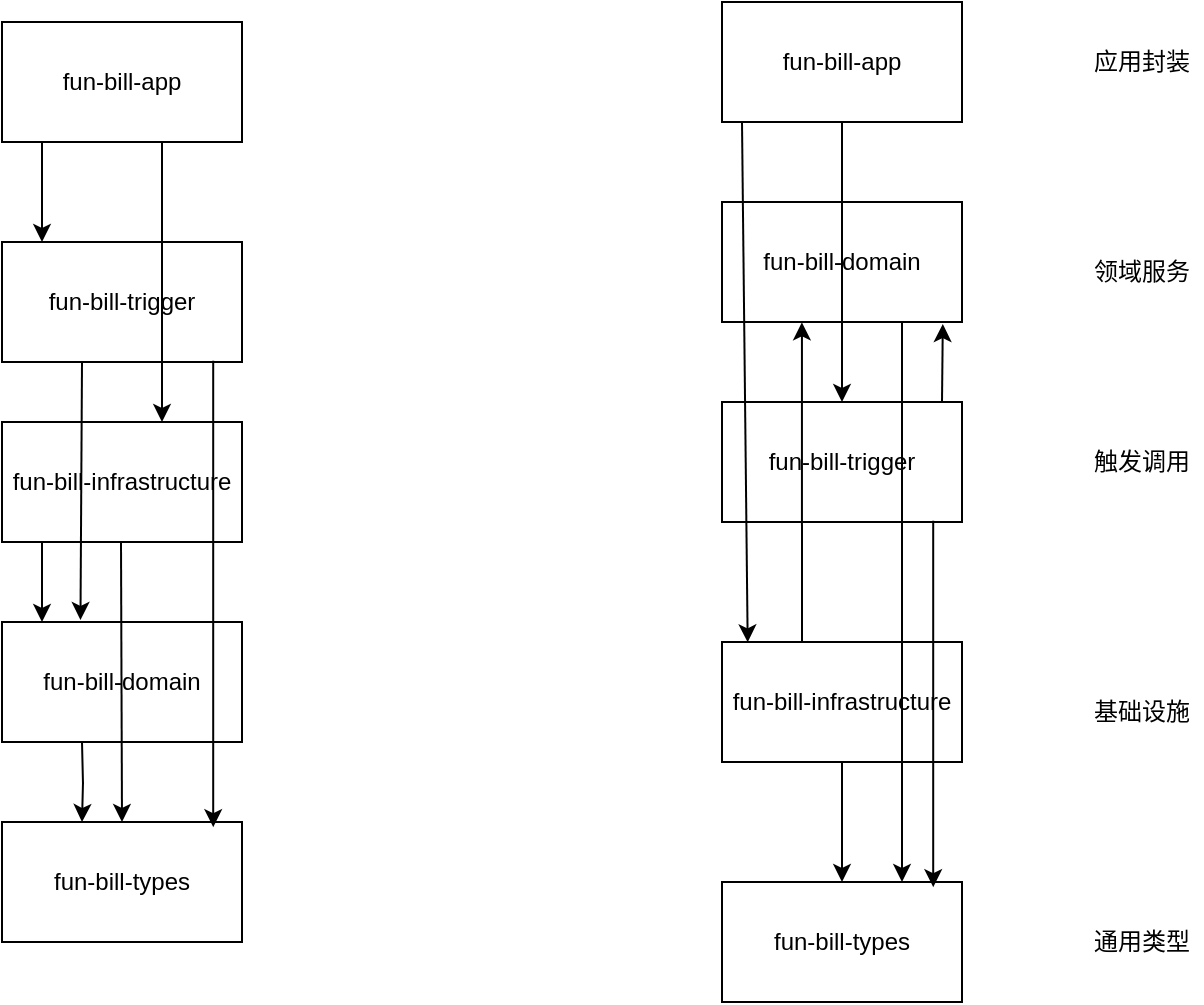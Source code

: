 <mxfile version="24.2.5" type="github" pages="6">
  <diagram name="01-目录结构" id="xrEwQbncAEOwUhqF7Rrp">
    <mxGraphModel dx="1174" dy="567" grid="1" gridSize="10" guides="1" tooltips="1" connect="1" arrows="1" fold="1" page="1" pageScale="1" pageWidth="827" pageHeight="1169" math="0" shadow="0">
      <root>
        <mxCell id="0" />
        <mxCell id="1" parent="0" />
        <mxCell id="j-n35vU0YK7nYJW8cfS_-1" value="fun-bill-app" style="rounded=0;whiteSpace=wrap;html=1;" parent="1" vertex="1">
          <mxGeometry x="160" y="90" width="120" height="60" as="geometry" />
        </mxCell>
        <mxCell id="j-n35vU0YK7nYJW8cfS_-2" value="fun-bill-domain" style="rounded=0;whiteSpace=wrap;html=1;" parent="1" vertex="1">
          <mxGeometry x="160" y="390" width="120" height="60" as="geometry" />
        </mxCell>
        <mxCell id="j-n35vU0YK7nYJW8cfS_-3" value="fun-bill-infrastructure" style="rounded=0;whiteSpace=wrap;html=1;" parent="1" vertex="1">
          <mxGeometry x="160" y="290" width="120" height="60" as="geometry" />
        </mxCell>
        <mxCell id="j-n35vU0YK7nYJW8cfS_-4" value="fun-bill-trigger" style="rounded=0;whiteSpace=wrap;html=1;" parent="1" vertex="1">
          <mxGeometry x="160" y="200" width="120" height="60" as="geometry" />
        </mxCell>
        <mxCell id="j-n35vU0YK7nYJW8cfS_-5" value="fun-bill-types" style="rounded=0;whiteSpace=wrap;html=1;" parent="1" vertex="1">
          <mxGeometry x="160" y="490" width="120" height="60" as="geometry" />
        </mxCell>
        <mxCell id="j-n35vU0YK7nYJW8cfS_-7" value="" style="endArrow=classic;html=1;rounded=0;exitX=0.25;exitY=1;exitDx=0;exitDy=0;entryX=0.25;entryY=0;entryDx=0;entryDy=0;" parent="1" edge="1">
          <mxGeometry width="50" height="50" relative="1" as="geometry">
            <mxPoint x="180" y="150" as="sourcePoint" />
            <mxPoint x="180" y="200" as="targetPoint" />
          </mxGeometry>
        </mxCell>
        <mxCell id="j-n35vU0YK7nYJW8cfS_-8" value="" style="endArrow=classic;html=1;rounded=0;exitX=0.75;exitY=1;exitDx=0;exitDy=0;entryX=0.75;entryY=0;entryDx=0;entryDy=0;" parent="1" edge="1">
          <mxGeometry width="50" height="50" relative="1" as="geometry">
            <mxPoint x="240" y="150" as="sourcePoint" />
            <mxPoint x="240" y="290" as="targetPoint" />
          </mxGeometry>
        </mxCell>
        <mxCell id="j-n35vU0YK7nYJW8cfS_-9" value="" style="endArrow=classic;html=1;rounded=0;exitX=0.88;exitY=0.99;exitDx=0;exitDy=0;exitPerimeter=0;entryX=0.88;entryY=0.043;entryDx=0;entryDy=0;entryPerimeter=0;" parent="1" source="j-n35vU0YK7nYJW8cfS_-4" target="j-n35vU0YK7nYJW8cfS_-5" edge="1">
          <mxGeometry width="50" height="50" relative="1" as="geometry">
            <mxPoint x="310" y="300" as="sourcePoint" />
            <mxPoint x="266" y="555" as="targetPoint" />
          </mxGeometry>
        </mxCell>
        <mxCell id="j-n35vU0YK7nYJW8cfS_-10" value="" style="endArrow=classic;html=1;rounded=0;entryX=0.5;entryY=0;entryDx=0;entryDy=0;exitX=0.633;exitY=1.037;exitDx=0;exitDy=0;exitPerimeter=0;" parent="1" target="j-n35vU0YK7nYJW8cfS_-5" edge="1">
          <mxGeometry width="50" height="50" relative="1" as="geometry">
            <mxPoint x="219.5" y="350" as="sourcePoint" />
            <mxPoint x="219.5" y="477.18" as="targetPoint" />
          </mxGeometry>
        </mxCell>
        <mxCell id="j-n35vU0YK7nYJW8cfS_-11" value="" style="endArrow=classic;html=1;rounded=0;exitX=0.25;exitY=1;exitDx=0;exitDy=0;entryX=0.25;entryY=0;entryDx=0;entryDy=0;" parent="1" edge="1">
          <mxGeometry width="50" height="50" relative="1" as="geometry">
            <mxPoint x="180" y="350" as="sourcePoint" />
            <mxPoint x="180" y="390" as="targetPoint" />
            <Array as="points">
              <mxPoint x="180" y="370" />
            </Array>
          </mxGeometry>
        </mxCell>
        <mxCell id="j-n35vU0YK7nYJW8cfS_-13" value="" style="edgeStyle=orthogonalEdgeStyle;rounded=0;orthogonalLoop=1;jettySize=auto;html=1;" parent="1" edge="1">
          <mxGeometry relative="1" as="geometry">
            <mxPoint x="200" y="450" as="sourcePoint" />
            <mxPoint x="200" y="490" as="targetPoint" />
          </mxGeometry>
        </mxCell>
        <mxCell id="j-n35vU0YK7nYJW8cfS_-14" value="fun-bill-app" style="rounded=0;whiteSpace=wrap;html=1;" parent="1" vertex="1">
          <mxGeometry x="520" y="80" width="120" height="60" as="geometry" />
        </mxCell>
        <mxCell id="j-n35vU0YK7nYJW8cfS_-16" value="fun-bill-infrastructure" style="rounded=0;whiteSpace=wrap;html=1;" parent="1" vertex="1">
          <mxGeometry x="520" y="400" width="120" height="60" as="geometry" />
        </mxCell>
        <mxCell id="j-n35vU0YK7nYJW8cfS_-17" value="fun-bill-trigger" style="rounded=0;whiteSpace=wrap;html=1;" parent="1" vertex="1">
          <mxGeometry x="520" y="280" width="120" height="60" as="geometry" />
        </mxCell>
        <mxCell id="j-n35vU0YK7nYJW8cfS_-18" value="fun-bill-types" style="rounded=0;whiteSpace=wrap;html=1;" parent="1" vertex="1">
          <mxGeometry x="520" y="520" width="120" height="60" as="geometry" />
        </mxCell>
        <mxCell id="j-n35vU0YK7nYJW8cfS_-20" value="" style="endArrow=classic;html=1;rounded=0;exitX=0.75;exitY=1;exitDx=0;exitDy=0;entryX=0.75;entryY=0;entryDx=0;entryDy=0;" parent="1" source="j-n35vU0YK7nYJW8cfS_-15" target="j-n35vU0YK7nYJW8cfS_-18" edge="1">
          <mxGeometry width="50" height="50" relative="1" as="geometry">
            <mxPoint x="610" y="140" as="sourcePoint" />
            <mxPoint x="610" y="280" as="targetPoint" />
          </mxGeometry>
        </mxCell>
        <mxCell id="j-n35vU0YK7nYJW8cfS_-21" value="" style="endArrow=classic;html=1;rounded=0;exitX=0.88;exitY=0.99;exitDx=0;exitDy=0;exitPerimeter=0;entryX=0.88;entryY=0.043;entryDx=0;entryDy=0;entryPerimeter=0;" parent="1" source="j-n35vU0YK7nYJW8cfS_-17" target="j-n35vU0YK7nYJW8cfS_-18" edge="1">
          <mxGeometry width="50" height="50" relative="1" as="geometry">
            <mxPoint x="680" y="290" as="sourcePoint" />
            <mxPoint x="636" y="545" as="targetPoint" />
          </mxGeometry>
        </mxCell>
        <mxCell id="j-n35vU0YK7nYJW8cfS_-22" value="" style="endArrow=classic;html=1;rounded=0;entryX=0.5;entryY=0;entryDx=0;entryDy=0;exitX=0.5;exitY=1;exitDx=0;exitDy=0;" parent="1" source="j-n35vU0YK7nYJW8cfS_-16" target="j-n35vU0YK7nYJW8cfS_-18" edge="1">
          <mxGeometry width="50" height="50" relative="1" as="geometry">
            <mxPoint x="590" y="440" as="sourcePoint" />
            <mxPoint x="589.5" y="467.18" as="targetPoint" />
          </mxGeometry>
        </mxCell>
        <mxCell id="j-n35vU0YK7nYJW8cfS_-15" value="fun-bill-domain" style="rounded=0;whiteSpace=wrap;html=1;" parent="1" vertex="1">
          <mxGeometry x="520" y="180" width="120" height="60" as="geometry" />
        </mxCell>
        <mxCell id="j-n35vU0YK7nYJW8cfS_-26" value="" style="endArrow=classic;html=1;rounded=0;entryX=0.333;entryY=1.003;entryDx=0;entryDy=0;entryPerimeter=0;" parent="1" target="j-n35vU0YK7nYJW8cfS_-15" edge="1">
          <mxGeometry width="50" height="50" relative="1" as="geometry">
            <mxPoint x="560" y="400" as="sourcePoint" />
            <mxPoint x="610" y="350" as="targetPoint" />
          </mxGeometry>
        </mxCell>
        <mxCell id="j-n35vU0YK7nYJW8cfS_-27" value="" style="endArrow=classic;html=1;rounded=0;entryX=0.107;entryY=0.003;entryDx=0;entryDy=0;entryPerimeter=0;" parent="1" target="j-n35vU0YK7nYJW8cfS_-16" edge="1">
          <mxGeometry width="50" height="50" relative="1" as="geometry">
            <mxPoint x="530" y="140" as="sourcePoint" />
            <mxPoint x="520" y="210" as="targetPoint" />
          </mxGeometry>
        </mxCell>
        <mxCell id="j-n35vU0YK7nYJW8cfS_-28" value="" style="endArrow=classic;html=1;rounded=0;exitX=0.5;exitY=1;exitDx=0;exitDy=0;entryX=0.5;entryY=0;entryDx=0;entryDy=0;" parent="1" source="j-n35vU0YK7nYJW8cfS_-14" target="j-n35vU0YK7nYJW8cfS_-17" edge="1">
          <mxGeometry width="50" height="50" relative="1" as="geometry">
            <mxPoint x="750" y="220" as="sourcePoint" />
            <mxPoint x="800" y="170" as="targetPoint" />
          </mxGeometry>
        </mxCell>
        <mxCell id="j-n35vU0YK7nYJW8cfS_-29" value="" style="endArrow=classic;html=1;rounded=0;entryX=0.92;entryY=1.017;entryDx=0;entryDy=0;entryPerimeter=0;" parent="1" target="j-n35vU0YK7nYJW8cfS_-15" edge="1">
          <mxGeometry width="50" height="50" relative="1" as="geometry">
            <mxPoint x="630" y="280" as="sourcePoint" />
            <mxPoint x="680" y="230" as="targetPoint" />
          </mxGeometry>
        </mxCell>
        <mxCell id="j-n35vU0YK7nYJW8cfS_-30" value="" style="endArrow=classic;html=1;rounded=0;entryX=0.327;entryY=-0.017;entryDx=0;entryDy=0;entryPerimeter=0;" parent="1" target="j-n35vU0YK7nYJW8cfS_-2" edge="1">
          <mxGeometry width="50" height="50" relative="1" as="geometry">
            <mxPoint x="200" y="260" as="sourcePoint" />
            <mxPoint x="250" y="210" as="targetPoint" />
          </mxGeometry>
        </mxCell>
        <mxCell id="j-n35vU0YK7nYJW8cfS_-31" value="触发调用" style="text;html=1;align=center;verticalAlign=middle;whiteSpace=wrap;rounded=0;" parent="1" vertex="1">
          <mxGeometry x="700" y="295" width="60" height="30" as="geometry" />
        </mxCell>
        <mxCell id="j-n35vU0YK7nYJW8cfS_-32" value="领域服务" style="text;html=1;align=center;verticalAlign=middle;whiteSpace=wrap;rounded=0;" parent="1" vertex="1">
          <mxGeometry x="700" y="200" width="60" height="30" as="geometry" />
        </mxCell>
        <mxCell id="j-n35vU0YK7nYJW8cfS_-33" value="基础设施" style="text;html=1;align=center;verticalAlign=middle;whiteSpace=wrap;rounded=0;" parent="1" vertex="1">
          <mxGeometry x="700" y="420" width="60" height="30" as="geometry" />
        </mxCell>
        <mxCell id="j-n35vU0YK7nYJW8cfS_-34" value="应用封装" style="text;html=1;align=center;verticalAlign=middle;whiteSpace=wrap;rounded=0;" parent="1" vertex="1">
          <mxGeometry x="700" y="95" width="60" height="30" as="geometry" />
        </mxCell>
        <mxCell id="j-n35vU0YK7nYJW8cfS_-35" value="通用类型" style="text;html=1;align=center;verticalAlign=middle;whiteSpace=wrap;rounded=0;" parent="1" vertex="1">
          <mxGeometry x="700" y="535" width="60" height="30" as="geometry" />
        </mxCell>
      </root>
    </mxGraphModel>
  </diagram>
  <diagram id="a2XRy8khdmdYzhBi7Hj5" name="系统架构">
    <mxGraphModel dx="1686" dy="855" grid="1" gridSize="10" guides="1" tooltips="1" connect="1" arrows="1" fold="1" page="1" pageScale="1" pageWidth="827" pageHeight="1169" math="0" shadow="0">
      <root>
        <mxCell id="0" />
        <mxCell id="1" parent="0" />
        <mxCell id="S_DPZIh6uTomHsEolA7h-6" value="" style="rounded=0;whiteSpace=wrap;html=1;" parent="1" vertex="1">
          <mxGeometry x="20" y="70" width="630" height="530" as="geometry" />
        </mxCell>
        <mxCell id="x1qY2UC6c_s3AL3HPWI8-1" value="fun-bill-app" style="rounded=0;whiteSpace=wrap;html=1;" parent="1" vertex="1">
          <mxGeometry x="160" y="90" width="120" height="60" as="geometry" />
        </mxCell>
        <mxCell id="x1qY2UC6c_s3AL3HPWI8-2" value="fun-bill-domain" style="rounded=0;whiteSpace=wrap;html=1;" parent="1" vertex="1">
          <mxGeometry x="160" y="390" width="120" height="60" as="geometry" />
        </mxCell>
        <mxCell id="x1qY2UC6c_s3AL3HPWI8-3" value="fun-bill-infrastructure" style="rounded=0;whiteSpace=wrap;html=1;" parent="1" vertex="1">
          <mxGeometry x="160" y="290" width="120" height="60" as="geometry" />
        </mxCell>
        <mxCell id="x1qY2UC6c_s3AL3HPWI8-4" value="fun-bill-trigger" style="rounded=0;whiteSpace=wrap;html=1;" parent="1" vertex="1">
          <mxGeometry x="160" y="200" width="120" height="60" as="geometry" />
        </mxCell>
        <mxCell id="x1qY2UC6c_s3AL3HPWI8-5" value="fun-bill-types" style="rounded=0;whiteSpace=wrap;html=1;" parent="1" vertex="1">
          <mxGeometry x="160" y="490" width="120" height="60" as="geometry" />
        </mxCell>
        <mxCell id="x1qY2UC6c_s3AL3HPWI8-6" value="" style="endArrow=classic;html=1;rounded=0;exitX=0.25;exitY=1;exitDx=0;exitDy=0;entryX=0.25;entryY=0;entryDx=0;entryDy=0;" parent="1" edge="1">
          <mxGeometry width="50" height="50" relative="1" as="geometry">
            <mxPoint x="180" y="150" as="sourcePoint" />
            <mxPoint x="180" y="200" as="targetPoint" />
          </mxGeometry>
        </mxCell>
        <mxCell id="x1qY2UC6c_s3AL3HPWI8-7" value="" style="endArrow=classic;html=1;rounded=0;exitX=0.75;exitY=1;exitDx=0;exitDy=0;entryX=0.75;entryY=0;entryDx=0;entryDy=0;" parent="1" edge="1">
          <mxGeometry width="50" height="50" relative="1" as="geometry">
            <mxPoint x="240" y="150" as="sourcePoint" />
            <mxPoint x="240" y="290" as="targetPoint" />
          </mxGeometry>
        </mxCell>
        <mxCell id="x1qY2UC6c_s3AL3HPWI8-8" value="" style="endArrow=classic;html=1;rounded=0;exitX=0.88;exitY=0.99;exitDx=0;exitDy=0;exitPerimeter=0;entryX=0.88;entryY=0.043;entryDx=0;entryDy=0;entryPerimeter=0;" parent="1" source="x1qY2UC6c_s3AL3HPWI8-4" target="x1qY2UC6c_s3AL3HPWI8-5" edge="1">
          <mxGeometry width="50" height="50" relative="1" as="geometry">
            <mxPoint x="310" y="300" as="sourcePoint" />
            <mxPoint x="266" y="555" as="targetPoint" />
          </mxGeometry>
        </mxCell>
        <mxCell id="x1qY2UC6c_s3AL3HPWI8-9" value="" style="endArrow=classic;html=1;rounded=0;entryX=0.5;entryY=0;entryDx=0;entryDy=0;exitX=0.633;exitY=1.037;exitDx=0;exitDy=0;exitPerimeter=0;" parent="1" target="x1qY2UC6c_s3AL3HPWI8-5" edge="1">
          <mxGeometry width="50" height="50" relative="1" as="geometry">
            <mxPoint x="219.5" y="350" as="sourcePoint" />
            <mxPoint x="219.5" y="477.18" as="targetPoint" />
          </mxGeometry>
        </mxCell>
        <mxCell id="x1qY2UC6c_s3AL3HPWI8-10" value="" style="endArrow=classic;html=1;rounded=0;exitX=0.25;exitY=1;exitDx=0;exitDy=0;entryX=0.25;entryY=0;entryDx=0;entryDy=0;" parent="1" edge="1">
          <mxGeometry width="50" height="50" relative="1" as="geometry">
            <mxPoint x="180" y="350" as="sourcePoint" />
            <mxPoint x="180" y="390" as="targetPoint" />
            <Array as="points">
              <mxPoint x="180" y="370" />
            </Array>
          </mxGeometry>
        </mxCell>
        <mxCell id="x1qY2UC6c_s3AL3HPWI8-11" value="" style="edgeStyle=orthogonalEdgeStyle;rounded=0;orthogonalLoop=1;jettySize=auto;html=1;" parent="1" edge="1">
          <mxGeometry relative="1" as="geometry">
            <mxPoint x="200" y="450" as="sourcePoint" />
            <mxPoint x="200" y="490" as="targetPoint" />
          </mxGeometry>
        </mxCell>
        <mxCell id="x1qY2UC6c_s3AL3HPWI8-12" value="" style="endArrow=classic;html=1;rounded=0;entryX=0.327;entryY=-0.017;entryDx=0;entryDy=0;entryPerimeter=0;" parent="1" target="x1qY2UC6c_s3AL3HPWI8-2" edge="1">
          <mxGeometry width="50" height="50" relative="1" as="geometry">
            <mxPoint x="200" y="260" as="sourcePoint" />
            <mxPoint x="250" y="210" as="targetPoint" />
          </mxGeometry>
        </mxCell>
        <mxCell id="S_DPZIh6uTomHsEolA7h-1" value="触发调用" style="text;html=1;align=center;verticalAlign=middle;whiteSpace=wrap;rounded=0;" parent="1" vertex="1">
          <mxGeometry x="60" y="215" width="60" height="30" as="geometry" />
        </mxCell>
        <mxCell id="S_DPZIh6uTomHsEolA7h-2" value="领域服务" style="text;html=1;align=center;verticalAlign=middle;whiteSpace=wrap;rounded=0;" parent="1" vertex="1">
          <mxGeometry x="60" y="410" width="60" height="30" as="geometry" />
        </mxCell>
        <mxCell id="S_DPZIh6uTomHsEolA7h-3" value="基础设施" style="text;html=1;align=center;verticalAlign=middle;whiteSpace=wrap;rounded=0;" parent="1" vertex="1">
          <mxGeometry x="60" y="305" width="60" height="30" as="geometry" />
        </mxCell>
        <mxCell id="S_DPZIh6uTomHsEolA7h-4" value="应用封装" style="text;html=1;align=center;verticalAlign=middle;whiteSpace=wrap;rounded=0;" parent="1" vertex="1">
          <mxGeometry x="60" y="105" width="60" height="30" as="geometry" />
        </mxCell>
        <mxCell id="S_DPZIh6uTomHsEolA7h-5" value="通用类型" style="text;html=1;align=center;verticalAlign=middle;whiteSpace=wrap;rounded=0;" parent="1" vertex="1">
          <mxGeometry x="60" y="505" width="60" height="30" as="geometry" />
        </mxCell>
      </root>
    </mxGraphModel>
  </diagram>
  <diagram id="2TazXpup6OmqxyIuF6Wd" name="技术架构">
    <mxGraphModel dx="1174" dy="567" grid="1" gridSize="10" guides="1" tooltips="1" connect="1" arrows="1" fold="1" page="1" pageScale="1" pageWidth="827" pageHeight="1169" math="0" shadow="0">
      <root>
        <mxCell id="0" />
        <mxCell id="1" parent="0" />
        <mxCell id="ajZs_vLeUdFTZ8TgIb65-19" value="" style="rounded=0;whiteSpace=wrap;html=1;" parent="1" vertex="1">
          <mxGeometry x="30" y="80" width="630" height="530" as="geometry" />
        </mxCell>
        <mxCell id="ajZs_vLeUdFTZ8TgIb65-20" value="fun-bill-app" style="rounded=0;whiteSpace=wrap;html=1;" parent="1" vertex="1">
          <mxGeometry x="170" y="100" width="120" height="60" as="geometry" />
        </mxCell>
        <mxCell id="ajZs_vLeUdFTZ8TgIb65-21" value="fun-bill-domain" style="rounded=0;whiteSpace=wrap;html=1;" parent="1" vertex="1">
          <mxGeometry x="170" y="400" width="120" height="60" as="geometry" />
        </mxCell>
        <mxCell id="ajZs_vLeUdFTZ8TgIb65-22" value="fun-bill-infrastructure" style="rounded=0;whiteSpace=wrap;html=1;" parent="1" vertex="1">
          <mxGeometry x="170" y="300" width="120" height="60" as="geometry" />
        </mxCell>
        <mxCell id="ajZs_vLeUdFTZ8TgIb65-23" value="fun-bill-trigger" style="rounded=0;whiteSpace=wrap;html=1;" parent="1" vertex="1">
          <mxGeometry x="170" y="210" width="120" height="60" as="geometry" />
        </mxCell>
        <mxCell id="ajZs_vLeUdFTZ8TgIb65-24" value="fun-bill-types" style="rounded=0;whiteSpace=wrap;html=1;" parent="1" vertex="1">
          <mxGeometry x="170" y="500" width="120" height="60" as="geometry" />
        </mxCell>
        <mxCell id="ajZs_vLeUdFTZ8TgIb65-25" value="" style="endArrow=classic;html=1;rounded=0;exitX=0.25;exitY=1;exitDx=0;exitDy=0;entryX=0.25;entryY=0;entryDx=0;entryDy=0;" parent="1" edge="1">
          <mxGeometry width="50" height="50" relative="1" as="geometry">
            <mxPoint x="190" y="160" as="sourcePoint" />
            <mxPoint x="190" y="210" as="targetPoint" />
          </mxGeometry>
        </mxCell>
        <mxCell id="ajZs_vLeUdFTZ8TgIb65-26" value="" style="endArrow=classic;html=1;rounded=0;exitX=0.75;exitY=1;exitDx=0;exitDy=0;entryX=0.75;entryY=0;entryDx=0;entryDy=0;" parent="1" edge="1">
          <mxGeometry width="50" height="50" relative="1" as="geometry">
            <mxPoint x="250" y="160" as="sourcePoint" />
            <mxPoint x="250" y="300" as="targetPoint" />
          </mxGeometry>
        </mxCell>
        <mxCell id="ajZs_vLeUdFTZ8TgIb65-27" value="" style="endArrow=classic;html=1;rounded=0;exitX=0.88;exitY=0.99;exitDx=0;exitDy=0;exitPerimeter=0;entryX=0.88;entryY=0.043;entryDx=0;entryDy=0;entryPerimeter=0;" parent="1" source="ajZs_vLeUdFTZ8TgIb65-23" target="ajZs_vLeUdFTZ8TgIb65-24" edge="1">
          <mxGeometry width="50" height="50" relative="1" as="geometry">
            <mxPoint x="320" y="310" as="sourcePoint" />
            <mxPoint x="276" y="565" as="targetPoint" />
          </mxGeometry>
        </mxCell>
        <mxCell id="ajZs_vLeUdFTZ8TgIb65-28" value="" style="endArrow=classic;html=1;rounded=0;entryX=0.5;entryY=0;entryDx=0;entryDy=0;exitX=0.633;exitY=1.037;exitDx=0;exitDy=0;exitPerimeter=0;" parent="1" target="ajZs_vLeUdFTZ8TgIb65-24" edge="1">
          <mxGeometry width="50" height="50" relative="1" as="geometry">
            <mxPoint x="229.5" y="360" as="sourcePoint" />
            <mxPoint x="229.5" y="487.18" as="targetPoint" />
          </mxGeometry>
        </mxCell>
        <mxCell id="ajZs_vLeUdFTZ8TgIb65-29" value="" style="endArrow=classic;html=1;rounded=0;exitX=0.25;exitY=1;exitDx=0;exitDy=0;entryX=0.25;entryY=0;entryDx=0;entryDy=0;" parent="1" edge="1">
          <mxGeometry width="50" height="50" relative="1" as="geometry">
            <mxPoint x="190" y="360" as="sourcePoint" />
            <mxPoint x="190" y="400" as="targetPoint" />
            <Array as="points">
              <mxPoint x="190" y="380" />
            </Array>
          </mxGeometry>
        </mxCell>
        <mxCell id="ajZs_vLeUdFTZ8TgIb65-30" value="" style="edgeStyle=orthogonalEdgeStyle;rounded=0;orthogonalLoop=1;jettySize=auto;html=1;" parent="1" edge="1">
          <mxGeometry relative="1" as="geometry">
            <mxPoint x="210" y="460" as="sourcePoint" />
            <mxPoint x="210" y="500" as="targetPoint" />
          </mxGeometry>
        </mxCell>
        <mxCell id="ajZs_vLeUdFTZ8TgIb65-31" value="" style="endArrow=classic;html=1;rounded=0;entryX=0.327;entryY=-0.017;entryDx=0;entryDy=0;entryPerimeter=0;" parent="1" target="ajZs_vLeUdFTZ8TgIb65-21" edge="1">
          <mxGeometry width="50" height="50" relative="1" as="geometry">
            <mxPoint x="210" y="270" as="sourcePoint" />
            <mxPoint x="260" y="220" as="targetPoint" />
          </mxGeometry>
        </mxCell>
        <mxCell id="ajZs_vLeUdFTZ8TgIb65-32" value="触发调用" style="text;html=1;align=center;verticalAlign=middle;whiteSpace=wrap;rounded=0;" parent="1" vertex="1">
          <mxGeometry x="70" y="225" width="60" height="30" as="geometry" />
        </mxCell>
        <mxCell id="ajZs_vLeUdFTZ8TgIb65-33" value="领域服务" style="text;html=1;align=center;verticalAlign=middle;whiteSpace=wrap;rounded=0;" parent="1" vertex="1">
          <mxGeometry x="70" y="420" width="60" height="30" as="geometry" />
        </mxCell>
        <mxCell id="ajZs_vLeUdFTZ8TgIb65-34" value="基础设施" style="text;html=1;align=center;verticalAlign=middle;whiteSpace=wrap;rounded=0;" parent="1" vertex="1">
          <mxGeometry x="70" y="315" width="60" height="30" as="geometry" />
        </mxCell>
        <mxCell id="ajZs_vLeUdFTZ8TgIb65-35" value="应用封装" style="text;html=1;align=center;verticalAlign=middle;whiteSpace=wrap;rounded=0;" parent="1" vertex="1">
          <mxGeometry x="70" y="115" width="60" height="30" as="geometry" />
        </mxCell>
        <mxCell id="ajZs_vLeUdFTZ8TgIb65-36" value="通用类型" style="text;html=1;align=center;verticalAlign=middle;whiteSpace=wrap;rounded=0;" parent="1" vertex="1">
          <mxGeometry x="70" y="515" width="60" height="30" as="geometry" />
        </mxCell>
      </root>
    </mxGraphModel>
  </diagram>
  <diagram id="vF_b_urSE787iJHV_A2z" name="01-流程图">
    <mxGraphModel dx="2100" dy="869" grid="1" gridSize="10" guides="1" tooltips="1" connect="1" arrows="1" fold="1" page="0" pageScale="1" pageWidth="827" pageHeight="1169" math="0" shadow="0">
      <root>
        <mxCell id="0" />
        <mxCell id="1" parent="0" />
        <mxCell id="wBegVAh1NwFuYcoLLn_Z-3" value="开始" style="html=1;dashed=0;whiteSpace=wrap;shape=mxgraph.dfd.start" vertex="1" parent="1">
          <mxGeometry x="180" y="280" width="80" height="30" as="geometry" />
        </mxCell>
        <mxCell id="wBegVAh1NwFuYcoLLn_Z-4" value="结束" style="html=1;dashed=0;whiteSpace=wrap;shape=mxgraph.dfd.start" vertex="1" parent="1">
          <mxGeometry x="250" y="860" width="80" height="30" as="geometry" />
        </mxCell>
        <mxCell id="wBegVAh1NwFuYcoLLn_Z-20" style="edgeStyle=orthogonalEdgeStyle;rounded=0;orthogonalLoop=1;jettySize=auto;html=1;exitX=0.5;exitY=1;exitDx=0;exitDy=0;entryX=0.5;entryY=0;entryDx=0;entryDy=0;" edge="1" parent="1" source="wBegVAh1NwFuYcoLLn_Z-5" target="wBegVAh1NwFuYcoLLn_Z-6">
          <mxGeometry relative="1" as="geometry" />
        </mxCell>
        <mxCell id="wBegVAh1NwFuYcoLLn_Z-36" value="Y" style="edgeLabel;html=1;align=center;verticalAlign=middle;resizable=0;points=[];" vertex="1" connectable="0" parent="wBegVAh1NwFuYcoLLn_Z-20">
          <mxGeometry x="-0.27" y="-1" relative="1" as="geometry">
            <mxPoint as="offset" />
          </mxGeometry>
        </mxCell>
        <mxCell id="wBegVAh1NwFuYcoLLn_Z-5" value="是否有本地Token" style="shape=rhombus;html=1;dashed=0;whiteSpace=wrap;perimeter=rhombusPerimeter;" vertex="1" parent="1">
          <mxGeometry x="190" y="380" width="60" height="50" as="geometry" />
        </mxCell>
        <mxCell id="wBegVAh1NwFuYcoLLn_Z-21" style="edgeStyle=orthogonalEdgeStyle;rounded=0;orthogonalLoop=1;jettySize=auto;html=1;exitX=0;exitY=0.5;exitDx=0;exitDy=0;entryX=0.5;entryY=0;entryDx=0;entryDy=0;" edge="1" parent="1" source="wBegVAh1NwFuYcoLLn_Z-6" target="wBegVAh1NwFuYcoLLn_Z-7">
          <mxGeometry relative="1" as="geometry" />
        </mxCell>
        <mxCell id="wBegVAh1NwFuYcoLLn_Z-22" style="edgeStyle=orthogonalEdgeStyle;rounded=0;orthogonalLoop=1;jettySize=auto;html=1;entryX=0.5;entryY=0;entryDx=0;entryDy=0;exitX=1;exitY=0.5;exitDx=0;exitDy=0;" edge="1" parent="1" source="wBegVAh1NwFuYcoLLn_Z-6" target="wBegVAh1NwFuYcoLLn_Z-8">
          <mxGeometry relative="1" as="geometry">
            <mxPoint x="310" y="540" as="targetPoint" />
          </mxGeometry>
        </mxCell>
        <mxCell id="wBegVAh1NwFuYcoLLn_Z-6" value="个人中心" style="html=1;dashed=0;whiteSpace=wrap;" vertex="1" parent="1">
          <mxGeometry x="185" y="470" width="70" height="30" as="geometry" />
        </mxCell>
        <mxCell id="wBegVAh1NwFuYcoLLn_Z-24" style="edgeStyle=orthogonalEdgeStyle;rounded=0;orthogonalLoop=1;jettySize=auto;html=1;exitX=0.5;exitY=1;exitDx=0;exitDy=0;entryX=0.5;entryY=0;entryDx=0;entryDy=0;" edge="1" parent="1" source="wBegVAh1NwFuYcoLLn_Z-7" target="wBegVAh1NwFuYcoLLn_Z-11">
          <mxGeometry relative="1" as="geometry" />
        </mxCell>
        <mxCell id="wBegVAh1NwFuYcoLLn_Z-7" value="个人信息修改" style="html=1;dashed=0;whiteSpace=wrap;" vertex="1" parent="1">
          <mxGeometry x="120" y="550" width="80" height="30" as="geometry" />
        </mxCell>
        <mxCell id="wBegVAh1NwFuYcoLLn_Z-23" style="edgeStyle=orthogonalEdgeStyle;rounded=0;orthogonalLoop=1;jettySize=auto;html=1;exitX=0.5;exitY=1;exitDx=0;exitDy=0;entryX=0.5;entryY=0;entryDx=0;entryDy=0;" edge="1" parent="1" source="wBegVAh1NwFuYcoLLn_Z-8" target="wBegVAh1NwFuYcoLLn_Z-12">
          <mxGeometry relative="1" as="geometry" />
        </mxCell>
        <mxCell id="wBegVAh1NwFuYcoLLn_Z-8" value="密码修改" style="html=1;dashed=0;whiteSpace=wrap;" vertex="1" parent="1">
          <mxGeometry x="250" y="550" width="80" height="30" as="geometry" />
        </mxCell>
        <mxCell id="wBegVAh1NwFuYcoLLn_Z-30" style="edgeStyle=orthogonalEdgeStyle;rounded=0;orthogonalLoop=1;jettySize=auto;html=1;exitX=0.5;exitY=1;exitDx=0;exitDy=0;" edge="1" parent="1" source="wBegVAh1NwFuYcoLLn_Z-9">
          <mxGeometry relative="1" as="geometry">
            <mxPoint x="290" y="860" as="targetPoint" />
            <Array as="points">
              <mxPoint x="560" y="810" />
              <mxPoint x="291" y="810" />
            </Array>
          </mxGeometry>
        </mxCell>
        <mxCell id="wBegVAh1NwFuYcoLLn_Z-9" value="跳转到登录页面" style="html=1;dashed=0;whiteSpace=wrap;" vertex="1" parent="1">
          <mxGeometry x="510" y="555" width="100" height="30" as="geometry" />
        </mxCell>
        <mxCell id="wBegVAh1NwFuYcoLLn_Z-10" value="" style="endArrow=classic;html=1;rounded=0;edgeStyle=orthogonalEdgeStyle;entryX=0.5;entryY=0;entryDx=0;entryDy=0;exitX=1;exitY=0.5;exitDx=0;exitDy=0;" edge="1" parent="1" source="wBegVAh1NwFuYcoLLn_Z-5" target="wBegVAh1NwFuYcoLLn_Z-9">
          <mxGeometry width="50" height="50" relative="1" as="geometry">
            <mxPoint x="320" y="400" as="sourcePoint" />
            <mxPoint x="370" y="350" as="targetPoint" />
          </mxGeometry>
        </mxCell>
        <mxCell id="wBegVAh1NwFuYcoLLn_Z-37" value="N" style="edgeLabel;html=1;align=center;verticalAlign=middle;resizable=0;points=[];" vertex="1" connectable="0" parent="wBegVAh1NwFuYcoLLn_Z-10">
          <mxGeometry x="-0.355" y="-1" relative="1" as="geometry">
            <mxPoint as="offset" />
          </mxGeometry>
        </mxCell>
        <mxCell id="wBegVAh1NwFuYcoLLn_Z-25" style="edgeStyle=orthogonalEdgeStyle;rounded=0;orthogonalLoop=1;jettySize=auto;html=1;exitX=0;exitY=0.5;exitDx=0;exitDy=0;entryX=1;entryY=0.5;entryDx=0;entryDy=0;" edge="1" parent="1" source="wBegVAh1NwFuYcoLLn_Z-11" target="wBegVAh1NwFuYcoLLn_Z-18">
          <mxGeometry relative="1" as="geometry" />
        </mxCell>
        <mxCell id="wBegVAh1NwFuYcoLLn_Z-32" value="N" style="edgeLabel;html=1;align=center;verticalAlign=middle;resizable=0;points=[];" vertex="1" connectable="0" parent="wBegVAh1NwFuYcoLLn_Z-25">
          <mxGeometry x="-0.136" relative="1" as="geometry">
            <mxPoint as="offset" />
          </mxGeometry>
        </mxCell>
        <mxCell id="wBegVAh1NwFuYcoLLn_Z-26" style="edgeStyle=orthogonalEdgeStyle;rounded=0;orthogonalLoop=1;jettySize=auto;html=1;exitX=0.5;exitY=1;exitDx=0;exitDy=0;entryX=0.5;entryY=0;entryDx=0;entryDy=0;" edge="1" parent="1" source="wBegVAh1NwFuYcoLLn_Z-11" target="wBegVAh1NwFuYcoLLn_Z-14">
          <mxGeometry relative="1" as="geometry" />
        </mxCell>
        <mxCell id="wBegVAh1NwFuYcoLLn_Z-33" value="Y" style="edgeLabel;html=1;align=center;verticalAlign=middle;resizable=0;points=[];" vertex="1" connectable="0" parent="wBegVAh1NwFuYcoLLn_Z-26">
          <mxGeometry x="-0.096" y="1" relative="1" as="geometry">
            <mxPoint as="offset" />
          </mxGeometry>
        </mxCell>
        <mxCell id="wBegVAh1NwFuYcoLLn_Z-11" value="修改是否成功" style="shape=rhombus;html=1;dashed=0;whiteSpace=wrap;perimeter=rhombusPerimeter;" vertex="1" parent="1">
          <mxGeometry x="130" y="630" width="60" height="50" as="geometry" />
        </mxCell>
        <mxCell id="wBegVAh1NwFuYcoLLn_Z-27" style="edgeStyle=orthogonalEdgeStyle;rounded=0;orthogonalLoop=1;jettySize=auto;html=1;exitX=0.5;exitY=1;exitDx=0;exitDy=0;entryX=0.5;entryY=0;entryDx=0;entryDy=0;" edge="1" parent="1" source="wBegVAh1NwFuYcoLLn_Z-12" target="wBegVAh1NwFuYcoLLn_Z-15">
          <mxGeometry relative="1" as="geometry" />
        </mxCell>
        <mxCell id="wBegVAh1NwFuYcoLLn_Z-34" value="Y" style="edgeLabel;html=1;align=center;verticalAlign=middle;resizable=0;points=[];" vertex="1" connectable="0" parent="wBegVAh1NwFuYcoLLn_Z-27">
          <mxGeometry x="-0.096" y="1" relative="1" as="geometry">
            <mxPoint as="offset" />
          </mxGeometry>
        </mxCell>
        <mxCell id="wBegVAh1NwFuYcoLLn_Z-31" style="edgeStyle=orthogonalEdgeStyle;rounded=0;orthogonalLoop=1;jettySize=auto;html=1;exitX=1;exitY=0.5;exitDx=0;exitDy=0;entryX=0;entryY=0.5;entryDx=0;entryDy=0;" edge="1" parent="1" source="wBegVAh1NwFuYcoLLn_Z-12" target="wBegVAh1NwFuYcoLLn_Z-17">
          <mxGeometry relative="1" as="geometry" />
        </mxCell>
        <mxCell id="wBegVAh1NwFuYcoLLn_Z-35" value="N" style="edgeLabel;html=1;align=center;verticalAlign=middle;resizable=0;points=[];" vertex="1" connectable="0" parent="wBegVAh1NwFuYcoLLn_Z-31">
          <mxGeometry x="0.024" y="2" relative="1" as="geometry">
            <mxPoint as="offset" />
          </mxGeometry>
        </mxCell>
        <mxCell id="wBegVAh1NwFuYcoLLn_Z-12" value="修改是否成功" style="shape=rhombus;html=1;dashed=0;whiteSpace=wrap;perimeter=rhombusPerimeter;" vertex="1" parent="1">
          <mxGeometry x="260" y="630" width="60" height="50" as="geometry" />
        </mxCell>
        <mxCell id="wBegVAh1NwFuYcoLLn_Z-13" value="" style="html=1;dashed=0;whiteSpace=wrap;" vertex="1" parent="1">
          <mxGeometry x="1540" y="120" width="100" height="50" as="geometry" />
        </mxCell>
        <mxCell id="wBegVAh1NwFuYcoLLn_Z-14" value="修改成功" style="html=1;dashed=0;whiteSpace=wrap;" vertex="1" parent="1">
          <mxGeometry x="120" y="730" width="80" height="30" as="geometry" />
        </mxCell>
        <mxCell id="wBegVAh1NwFuYcoLLn_Z-29" style="edgeStyle=orthogonalEdgeStyle;rounded=0;orthogonalLoop=1;jettySize=auto;html=1;exitX=0.5;exitY=1;exitDx=0;exitDy=0;" edge="1" parent="1" source="wBegVAh1NwFuYcoLLn_Z-15" target="wBegVAh1NwFuYcoLLn_Z-4">
          <mxGeometry relative="1" as="geometry" />
        </mxCell>
        <mxCell id="wBegVAh1NwFuYcoLLn_Z-15" value="修改成功" style="html=1;dashed=0;whiteSpace=wrap;" vertex="1" parent="1">
          <mxGeometry x="250" y="730" width="80" height="30" as="geometry" />
        </mxCell>
        <mxCell id="wBegVAh1NwFuYcoLLn_Z-17" value="提示错误" style="html=1;dashed=0;whiteSpace=wrap;" vertex="1" parent="1">
          <mxGeometry x="373.5" y="640" width="80" height="30" as="geometry" />
        </mxCell>
        <mxCell id="wBegVAh1NwFuYcoLLn_Z-18" value="提示错误" style="html=1;dashed=0;whiteSpace=wrap;" vertex="1" parent="1">
          <mxGeometry y="640" width="80" height="30" as="geometry" />
        </mxCell>
        <mxCell id="wBegVAh1NwFuYcoLLn_Z-19" value="" style="endArrow=classic;html=1;rounded=0;entryX=0.5;entryY=0;entryDx=0;entryDy=0;exitX=0.5;exitY=0.5;exitDx=0;exitDy=15;exitPerimeter=0;" edge="1" parent="1" source="wBegVAh1NwFuYcoLLn_Z-3" target="wBegVAh1NwFuYcoLLn_Z-5">
          <mxGeometry width="50" height="50" relative="1" as="geometry">
            <mxPoint x="220" y="340" as="sourcePoint" />
            <mxPoint x="290.711" y="340" as="targetPoint" />
          </mxGeometry>
        </mxCell>
        <mxCell id="wBegVAh1NwFuYcoLLn_Z-28" style="edgeStyle=orthogonalEdgeStyle;rounded=0;orthogonalLoop=1;jettySize=auto;html=1;exitX=0.5;exitY=1;exitDx=0;exitDy=0;entryX=0.5;entryY=0.5;entryDx=0;entryDy=-15;entryPerimeter=0;" edge="1" parent="1" source="wBegVAh1NwFuYcoLLn_Z-14" target="wBegVAh1NwFuYcoLLn_Z-4">
          <mxGeometry relative="1" as="geometry" />
        </mxCell>
        <mxCell id="wBegVAh1NwFuYcoLLn_Z-38" value="个人中心" style="text;html=1;align=center;verticalAlign=middle;whiteSpace=wrap;rounded=0;" vertex="1" parent="1">
          <mxGeometry x="195" y="210" width="60" height="30" as="geometry" />
        </mxCell>
        <mxCell id="wBegVAh1NwFuYcoLLn_Z-55" style="edgeStyle=orthogonalEdgeStyle;rounded=0;orthogonalLoop=1;jettySize=auto;html=1;exitX=0.5;exitY=0.5;exitDx=0;exitDy=15;exitPerimeter=0;entryX=0.5;entryY=0;entryDx=0;entryDy=0;" edge="1" parent="1" source="wBegVAh1NwFuYcoLLn_Z-39" target="wBegVAh1NwFuYcoLLn_Z-41">
          <mxGeometry relative="1" as="geometry" />
        </mxCell>
        <mxCell id="wBegVAh1NwFuYcoLLn_Z-39" value="开始" style="html=1;dashed=0;whiteSpace=wrap;shape=mxgraph.dfd.start" vertex="1" parent="1">
          <mxGeometry x="827" y="280" width="80" height="30" as="geometry" />
        </mxCell>
        <mxCell id="wBegVAh1NwFuYcoLLn_Z-40" value="结束" style="html=1;dashed=0;whiteSpace=wrap;shape=mxgraph.dfd.start" vertex="1" parent="1">
          <mxGeometry x="907" y="840" width="80" height="30" as="geometry" />
        </mxCell>
        <mxCell id="wBegVAh1NwFuYcoLLn_Z-56" style="edgeStyle=orthogonalEdgeStyle;rounded=0;orthogonalLoop=1;jettySize=auto;html=1;exitX=0.5;exitY=1;exitDx=0;exitDy=0;entryX=0.5;entryY=0;entryDx=0;entryDy=0;" edge="1" parent="1" source="wBegVAh1NwFuYcoLLn_Z-41" target="wBegVAh1NwFuYcoLLn_Z-46">
          <mxGeometry relative="1" as="geometry" />
        </mxCell>
        <mxCell id="wBegVAh1NwFuYcoLLn_Z-71" value="Y" style="edgeLabel;html=1;align=center;verticalAlign=middle;resizable=0;points=[];" vertex="1" connectable="0" parent="wBegVAh1NwFuYcoLLn_Z-56">
          <mxGeometry x="-0.01" y="2" relative="1" as="geometry">
            <mxPoint as="offset" />
          </mxGeometry>
        </mxCell>
        <mxCell id="wBegVAh1NwFuYcoLLn_Z-41" value="是否有本地Token" style="shape=rhombus;html=1;dashed=0;whiteSpace=wrap;perimeter=rhombusPerimeter;" vertex="1" parent="1">
          <mxGeometry x="837" y="350" width="60" height="50" as="geometry" />
        </mxCell>
        <mxCell id="wBegVAh1NwFuYcoLLn_Z-43" value="跳转到登录页面" style="html=1;dashed=0;whiteSpace=wrap;" vertex="1" parent="1">
          <mxGeometry x="1110" y="525" width="100" height="30" as="geometry" />
        </mxCell>
        <mxCell id="wBegVAh1NwFuYcoLLn_Z-44" value="" style="endArrow=classic;html=1;rounded=0;edgeStyle=orthogonalEdgeStyle;entryX=0.5;entryY=0;entryDx=0;entryDy=0;exitX=1;exitY=0.5;exitDx=0;exitDy=0;" edge="1" parent="1" target="wBegVAh1NwFuYcoLLn_Z-43" source="wBegVAh1NwFuYcoLLn_Z-41">
          <mxGeometry width="50" height="50" relative="1" as="geometry">
            <mxPoint x="897" y="380" as="sourcePoint" />
            <mxPoint x="1017" y="325" as="targetPoint" />
          </mxGeometry>
        </mxCell>
        <mxCell id="wBegVAh1NwFuYcoLLn_Z-45" value="N" style="edgeLabel;html=1;align=center;verticalAlign=middle;resizable=0;points=[];" vertex="1" connectable="0" parent="wBegVAh1NwFuYcoLLn_Z-44">
          <mxGeometry x="-0.355" y="-1" relative="1" as="geometry">
            <mxPoint as="offset" />
          </mxGeometry>
        </mxCell>
        <mxCell id="wBegVAh1NwFuYcoLLn_Z-57" style="edgeStyle=orthogonalEdgeStyle;rounded=0;orthogonalLoop=1;jettySize=auto;html=1;exitX=0.5;exitY=1;exitDx=0;exitDy=0;entryX=0.5;entryY=0;entryDx=0;entryDy=0;" edge="1" parent="1" source="wBegVAh1NwFuYcoLLn_Z-46" target="wBegVAh1NwFuYcoLLn_Z-47">
          <mxGeometry relative="1" as="geometry" />
        </mxCell>
        <mxCell id="wBegVAh1NwFuYcoLLn_Z-58" style="edgeStyle=orthogonalEdgeStyle;rounded=0;orthogonalLoop=1;jettySize=auto;html=1;exitX=0.5;exitY=1;exitDx=0;exitDy=0;entryX=0.5;entryY=0;entryDx=0;entryDy=0;" edge="1" parent="1" source="wBegVAh1NwFuYcoLLn_Z-46" target="wBegVAh1NwFuYcoLLn_Z-48">
          <mxGeometry relative="1" as="geometry" />
        </mxCell>
        <mxCell id="wBegVAh1NwFuYcoLLn_Z-46" value="首页" style="html=1;dashed=0;whiteSpace=wrap;" vertex="1" parent="1">
          <mxGeometry x="832" y="440" width="70" height="30" as="geometry" />
        </mxCell>
        <mxCell id="wBegVAh1NwFuYcoLLn_Z-59" style="edgeStyle=orthogonalEdgeStyle;rounded=0;orthogonalLoop=1;jettySize=auto;html=1;exitX=0.5;exitY=1;exitDx=0;exitDy=0;entryX=0.5;entryY=0;entryDx=0;entryDy=0;" edge="1" parent="1" source="wBegVAh1NwFuYcoLLn_Z-47" target="wBegVAh1NwFuYcoLLn_Z-49">
          <mxGeometry relative="1" as="geometry" />
        </mxCell>
        <mxCell id="wBegVAh1NwFuYcoLLn_Z-47" value="查看用户总金额、排行信息" style="html=1;dashed=0;whiteSpace=wrap;" vertex="1" parent="1">
          <mxGeometry x="760" y="520" width="80" height="30" as="geometry" />
        </mxCell>
        <mxCell id="wBegVAh1NwFuYcoLLn_Z-60" style="edgeStyle=orthogonalEdgeStyle;rounded=0;orthogonalLoop=1;jettySize=auto;html=1;exitX=0.5;exitY=1;exitDx=0;exitDy=0;entryX=0.5;entryY=0;entryDx=0;entryDy=0;" edge="1" parent="1" source="wBegVAh1NwFuYcoLLn_Z-48" target="wBegVAh1NwFuYcoLLn_Z-50">
          <mxGeometry relative="1" as="geometry" />
        </mxCell>
        <mxCell id="wBegVAh1NwFuYcoLLn_Z-48" value="图表" style="html=1;dashed=0;whiteSpace=wrap;" vertex="1" parent="1">
          <mxGeometry x="907" y="520" width="80" height="30" as="geometry" />
        </mxCell>
        <mxCell id="wBegVAh1NwFuYcoLLn_Z-61" style="edgeStyle=orthogonalEdgeStyle;rounded=0;orthogonalLoop=1;jettySize=auto;html=1;exitX=0;exitY=0.5;exitDx=0;exitDy=0;entryX=1;entryY=0.5;entryDx=0;entryDy=0;" edge="1" parent="1" source="wBegVAh1NwFuYcoLLn_Z-49" target="wBegVAh1NwFuYcoLLn_Z-53">
          <mxGeometry relative="1" as="geometry" />
        </mxCell>
        <mxCell id="wBegVAh1NwFuYcoLLn_Z-65" value="N" style="edgeLabel;html=1;align=center;verticalAlign=middle;resizable=0;points=[];" vertex="1" connectable="0" parent="wBegVAh1NwFuYcoLLn_Z-61">
          <mxGeometry x="-0.18" y="-1" relative="1" as="geometry">
            <mxPoint as="offset" />
          </mxGeometry>
        </mxCell>
        <mxCell id="wBegVAh1NwFuYcoLLn_Z-64" style="edgeStyle=orthogonalEdgeStyle;rounded=0;orthogonalLoop=1;jettySize=auto;html=1;exitX=0.5;exitY=1;exitDx=0;exitDy=0;" edge="1" parent="1" source="wBegVAh1NwFuYcoLLn_Z-49" target="wBegVAh1NwFuYcoLLn_Z-51">
          <mxGeometry relative="1" as="geometry" />
        </mxCell>
        <mxCell id="wBegVAh1NwFuYcoLLn_Z-69" value="Y" style="edgeLabel;html=1;align=center;verticalAlign=middle;resizable=0;points=[];" vertex="1" connectable="0" parent="wBegVAh1NwFuYcoLLn_Z-64">
          <mxGeometry x="-0.273" relative="1" as="geometry">
            <mxPoint as="offset" />
          </mxGeometry>
        </mxCell>
        <mxCell id="wBegVAh1NwFuYcoLLn_Z-49" value="查询是否有数据" style="shape=rhombus;html=1;dashed=0;whiteSpace=wrap;perimeter=rhombusPerimeter;" vertex="1" parent="1">
          <mxGeometry x="770" y="610" width="60" height="50" as="geometry" />
        </mxCell>
        <mxCell id="wBegVAh1NwFuYcoLLn_Z-62" style="edgeStyle=orthogonalEdgeStyle;rounded=0;orthogonalLoop=1;jettySize=auto;html=1;exitX=1;exitY=0.5;exitDx=0;exitDy=0;entryX=0;entryY=0.5;entryDx=0;entryDy=0;" edge="1" parent="1" source="wBegVAh1NwFuYcoLLn_Z-50" target="wBegVAh1NwFuYcoLLn_Z-54">
          <mxGeometry relative="1" as="geometry" />
        </mxCell>
        <mxCell id="wBegVAh1NwFuYcoLLn_Z-66" value="N" style="edgeLabel;html=1;align=center;verticalAlign=middle;resizable=0;points=[];" vertex="1" connectable="0" parent="wBegVAh1NwFuYcoLLn_Z-62">
          <mxGeometry x="-0.358" y="-1" relative="1" as="geometry">
            <mxPoint as="offset" />
          </mxGeometry>
        </mxCell>
        <mxCell id="wBegVAh1NwFuYcoLLn_Z-63" style="edgeStyle=orthogonalEdgeStyle;rounded=0;orthogonalLoop=1;jettySize=auto;html=1;exitX=0.5;exitY=1;exitDx=0;exitDy=0;entryX=0.5;entryY=0;entryDx=0;entryDy=0;" edge="1" parent="1" source="wBegVAh1NwFuYcoLLn_Z-50" target="wBegVAh1NwFuYcoLLn_Z-52">
          <mxGeometry relative="1" as="geometry" />
        </mxCell>
        <mxCell id="wBegVAh1NwFuYcoLLn_Z-68" value="Y" style="edgeLabel;html=1;align=center;verticalAlign=middle;resizable=0;points=[];" vertex="1" connectable="0" parent="wBegVAh1NwFuYcoLLn_Z-63">
          <mxGeometry x="-0.107" y="2" relative="1" as="geometry">
            <mxPoint as="offset" />
          </mxGeometry>
        </mxCell>
        <mxCell id="wBegVAh1NwFuYcoLLn_Z-50" value="查询是否有数据" style="shape=rhombus;html=1;dashed=0;whiteSpace=wrap;perimeter=rhombusPerimeter;" vertex="1" parent="1">
          <mxGeometry x="917" y="610" width="60" height="50" as="geometry" />
        </mxCell>
        <mxCell id="wBegVAh1NwFuYcoLLn_Z-51" value="显示数据" style="html=1;dashed=0;whiteSpace=wrap;" vertex="1" parent="1">
          <mxGeometry x="760" y="720" width="80" height="30" as="geometry" />
        </mxCell>
        <mxCell id="wBegVAh1NwFuYcoLLn_Z-52" value="显示数据" style="html=1;dashed=0;whiteSpace=wrap;" vertex="1" parent="1">
          <mxGeometry x="907" y="720" width="80" height="30" as="geometry" />
        </mxCell>
        <mxCell id="wBegVAh1NwFuYcoLLn_Z-53" value="显示为空" style="html=1;dashed=0;whiteSpace=wrap;" vertex="1" parent="1">
          <mxGeometry x="650" y="620" width="80" height="30" as="geometry" />
        </mxCell>
        <mxCell id="wBegVAh1NwFuYcoLLn_Z-54" value="显示为空" style="html=1;dashed=0;whiteSpace=wrap;" vertex="1" parent="1">
          <mxGeometry x="1010" y="620" width="80" height="30" as="geometry" />
        </mxCell>
        <mxCell id="wBegVAh1NwFuYcoLLn_Z-67" style="edgeStyle=orthogonalEdgeStyle;rounded=0;orthogonalLoop=1;jettySize=auto;html=1;exitX=0.5;exitY=1;exitDx=0;exitDy=0;entryX=0.5;entryY=0.5;entryDx=0;entryDy=-15;entryPerimeter=0;" edge="1" parent="1" source="wBegVAh1NwFuYcoLLn_Z-51" target="wBegVAh1NwFuYcoLLn_Z-40">
          <mxGeometry relative="1" as="geometry">
            <Array as="points">
              <mxPoint x="800" y="800" />
              <mxPoint x="947" y="800" />
            </Array>
          </mxGeometry>
        </mxCell>
        <mxCell id="wBegVAh1NwFuYcoLLn_Z-73" style="edgeStyle=orthogonalEdgeStyle;rounded=0;orthogonalLoop=1;jettySize=auto;html=1;exitX=0.5;exitY=1;exitDx=0;exitDy=0;entryX=0.5;entryY=0.5;entryDx=0;entryDy=-15;entryPerimeter=0;" edge="1" parent="1" source="wBegVAh1NwFuYcoLLn_Z-52" target="wBegVAh1NwFuYcoLLn_Z-40">
          <mxGeometry relative="1" as="geometry" />
        </mxCell>
        <mxCell id="wBegVAh1NwFuYcoLLn_Z-74" style="edgeStyle=orthogonalEdgeStyle;rounded=0;orthogonalLoop=1;jettySize=auto;html=1;exitX=0.5;exitY=1;exitDx=0;exitDy=0;entryX=0.5;entryY=0.5;entryDx=0;entryDy=-15;entryPerimeter=0;" edge="1" parent="1" source="wBegVAh1NwFuYcoLLn_Z-43" target="wBegVAh1NwFuYcoLLn_Z-40">
          <mxGeometry relative="1" as="geometry">
            <Array as="points">
              <mxPoint x="1160" y="800" />
              <mxPoint x="947" y="800" />
            </Array>
          </mxGeometry>
        </mxCell>
        <mxCell id="wBegVAh1NwFuYcoLLn_Z-75" value="首页" style="text;html=1;align=center;verticalAlign=middle;whiteSpace=wrap;rounded=0;" vertex="1" parent="1">
          <mxGeometry x="847" y="200" width="60" height="30" as="geometry" />
        </mxCell>
        <mxCell id="wBegVAh1NwFuYcoLLn_Z-94" style="edgeStyle=orthogonalEdgeStyle;rounded=0;orthogonalLoop=1;jettySize=auto;html=1;exitX=0.5;exitY=0.5;exitDx=0;exitDy=15;exitPerimeter=0;entryX=0.5;entryY=0;entryDx=0;entryDy=0;" edge="1" parent="1" source="wBegVAh1NwFuYcoLLn_Z-76" target="wBegVAh1NwFuYcoLLn_Z-79">
          <mxGeometry relative="1" as="geometry" />
        </mxCell>
        <mxCell id="wBegVAh1NwFuYcoLLn_Z-76" value="开始" style="html=1;dashed=0;whiteSpace=wrap;shape=mxgraph.dfd.start" vertex="1" parent="1">
          <mxGeometry x="1550" y="270" width="80" height="30" as="geometry" />
        </mxCell>
        <mxCell id="wBegVAh1NwFuYcoLLn_Z-78" value="结束" style="html=1;dashed=0;whiteSpace=wrap;shape=mxgraph.dfd.start" vertex="1" parent="1">
          <mxGeometry x="1670" y="860" width="80" height="30" as="geometry" />
        </mxCell>
        <mxCell id="wBegVAh1NwFuYcoLLn_Z-95" style="edgeStyle=orthogonalEdgeStyle;rounded=0;orthogonalLoop=1;jettySize=auto;html=1;exitX=0.5;exitY=1;exitDx=0;exitDy=0;entryX=0.5;entryY=0;entryDx=0;entryDy=0;" edge="1" parent="1" source="wBegVAh1NwFuYcoLLn_Z-79" target="wBegVAh1NwFuYcoLLn_Z-84">
          <mxGeometry relative="1" as="geometry" />
        </mxCell>
        <mxCell id="wBegVAh1NwFuYcoLLn_Z-79" value="是否有本地Token" style="shape=rhombus;html=1;dashed=0;whiteSpace=wrap;perimeter=rhombusPerimeter;" vertex="1" parent="1">
          <mxGeometry x="1560" y="360" width="60" height="50" as="geometry" />
        </mxCell>
        <mxCell id="wBegVAh1NwFuYcoLLn_Z-80" value="跳转到登录页面" style="html=1;dashed=0;whiteSpace=wrap;" vertex="1" parent="1">
          <mxGeometry x="1990" y="520" width="100" height="30" as="geometry" />
        </mxCell>
        <mxCell id="wBegVAh1NwFuYcoLLn_Z-81" value="" style="endArrow=classic;html=1;rounded=0;edgeStyle=orthogonalEdgeStyle;entryX=0.5;entryY=0;entryDx=0;entryDy=0;exitX=1;exitY=0.5;exitDx=0;exitDy=0;" edge="1" parent="1" source="wBegVAh1NwFuYcoLLn_Z-79" target="wBegVAh1NwFuYcoLLn_Z-80">
          <mxGeometry width="50" height="50" relative="1" as="geometry">
            <mxPoint x="1490" y="390" as="sourcePoint" />
            <mxPoint x="1610" y="335" as="targetPoint" />
          </mxGeometry>
        </mxCell>
        <mxCell id="wBegVAh1NwFuYcoLLn_Z-82" value="N" style="edgeLabel;html=1;align=center;verticalAlign=middle;resizable=0;points=[];" vertex="1" connectable="0" parent="wBegVAh1NwFuYcoLLn_Z-81">
          <mxGeometry x="-0.355" y="-1" relative="1" as="geometry">
            <mxPoint as="offset" />
          </mxGeometry>
        </mxCell>
        <mxCell id="wBegVAh1NwFuYcoLLn_Z-83" style="edgeStyle=orthogonalEdgeStyle;rounded=0;orthogonalLoop=1;jettySize=auto;html=1;exitX=0.5;exitY=1;exitDx=0;exitDy=0;entryX=0.5;entryY=0.5;entryDx=0;entryDy=-15;entryPerimeter=0;" edge="1" parent="1" source="wBegVAh1NwFuYcoLLn_Z-80" target="wBegVAh1NwFuYcoLLn_Z-78">
          <mxGeometry relative="1" as="geometry">
            <Array as="points">
              <mxPoint x="2040" y="800" />
              <mxPoint x="1710" y="800" />
            </Array>
          </mxGeometry>
        </mxCell>
        <mxCell id="wBegVAh1NwFuYcoLLn_Z-96" style="edgeStyle=orthogonalEdgeStyle;rounded=0;orthogonalLoop=1;jettySize=auto;html=1;exitX=0.5;exitY=1;exitDx=0;exitDy=0;entryX=0.5;entryY=0;entryDx=0;entryDy=0;" edge="1" parent="1" source="wBegVAh1NwFuYcoLLn_Z-84" target="wBegVAh1NwFuYcoLLn_Z-87">
          <mxGeometry relative="1" as="geometry" />
        </mxCell>
        <mxCell id="wBegVAh1NwFuYcoLLn_Z-97" style="edgeStyle=orthogonalEdgeStyle;rounded=0;orthogonalLoop=1;jettySize=auto;html=1;exitX=0.5;exitY=1;exitDx=0;exitDy=0;entryX=0.5;entryY=0;entryDx=0;entryDy=0;" edge="1" parent="1" source="wBegVAh1NwFuYcoLLn_Z-84" target="wBegVAh1NwFuYcoLLn_Z-86">
          <mxGeometry relative="1" as="geometry" />
        </mxCell>
        <mxCell id="wBegVAh1NwFuYcoLLn_Z-98" style="edgeStyle=orthogonalEdgeStyle;rounded=0;orthogonalLoop=1;jettySize=auto;html=1;exitX=0.5;exitY=1;exitDx=0;exitDy=0;" edge="1" parent="1" source="wBegVAh1NwFuYcoLLn_Z-84" target="wBegVAh1NwFuYcoLLn_Z-85">
          <mxGeometry relative="1" as="geometry" />
        </mxCell>
        <mxCell id="wBegVAh1NwFuYcoLLn_Z-99" style="edgeStyle=orthogonalEdgeStyle;rounded=0;orthogonalLoop=1;jettySize=auto;html=1;exitX=0.5;exitY=1;exitDx=0;exitDy=0;entryX=0.5;entryY=0;entryDx=0;entryDy=0;" edge="1" parent="1" source="wBegVAh1NwFuYcoLLn_Z-84" target="wBegVAh1NwFuYcoLLn_Z-88">
          <mxGeometry relative="1" as="geometry" />
        </mxCell>
        <mxCell id="wBegVAh1NwFuYcoLLn_Z-101" style="edgeStyle=orthogonalEdgeStyle;rounded=0;orthogonalLoop=1;jettySize=auto;html=1;exitX=0.5;exitY=1;exitDx=0;exitDy=0;entryX=0.5;entryY=0;entryDx=0;entryDy=0;" edge="1" parent="1" source="wBegVAh1NwFuYcoLLn_Z-84" target="wBegVAh1NwFuYcoLLn_Z-92">
          <mxGeometry relative="1" as="geometry" />
        </mxCell>
        <mxCell id="wBegVAh1NwFuYcoLLn_Z-84" value="用户管理" style="html=1;dashed=0;whiteSpace=wrap;" vertex="1" parent="1">
          <mxGeometry x="1555" y="450" width="70" height="30" as="geometry" />
        </mxCell>
        <mxCell id="wBegVAh1NwFuYcoLLn_Z-103" style="edgeStyle=orthogonalEdgeStyle;rounded=0;orthogonalLoop=1;jettySize=auto;html=1;exitX=0.5;exitY=1;exitDx=0;exitDy=0;" edge="1" parent="1" source="wBegVAh1NwFuYcoLLn_Z-85">
          <mxGeometry relative="1" as="geometry">
            <mxPoint x="1380" y="610" as="targetPoint" />
          </mxGeometry>
        </mxCell>
        <mxCell id="wBegVAh1NwFuYcoLLn_Z-85" value="列表显示" style="html=1;dashed=0;whiteSpace=wrap;" vertex="1" parent="1">
          <mxGeometry x="1290" y="520" width="80" height="30" as="geometry" />
        </mxCell>
        <mxCell id="wBegVAh1NwFuYcoLLn_Z-102" style="edgeStyle=orthogonalEdgeStyle;rounded=0;orthogonalLoop=1;jettySize=auto;html=1;exitX=0.5;exitY=1;exitDx=0;exitDy=0;entryX=0.5;entryY=0;entryDx=0;entryDy=0;" edge="1" parent="1" source="wBegVAh1NwFuYcoLLn_Z-86" target="wBegVAh1NwFuYcoLLn_Z-89">
          <mxGeometry relative="1" as="geometry" />
        </mxCell>
        <mxCell id="wBegVAh1NwFuYcoLLn_Z-86" value="查看用户" style="html=1;dashed=0;whiteSpace=wrap;" vertex="1" parent="1">
          <mxGeometry x="1410" y="520" width="80" height="30" as="geometry" />
        </mxCell>
        <mxCell id="wBegVAh1NwFuYcoLLn_Z-113" style="edgeStyle=orthogonalEdgeStyle;rounded=0;orthogonalLoop=1;jettySize=auto;html=1;exitX=0.5;exitY=1;exitDx=0;exitDy=0;entryX=0.5;entryY=0;entryDx=0;entryDy=0;" edge="1" parent="1" source="wBegVAh1NwFuYcoLLn_Z-87" target="wBegVAh1NwFuYcoLLn_Z-90">
          <mxGeometry relative="1" as="geometry" />
        </mxCell>
        <mxCell id="wBegVAh1NwFuYcoLLn_Z-87" value="添加用户" style="html=1;dashed=0;whiteSpace=wrap;" vertex="1" parent="1">
          <mxGeometry x="1550" y="520" width="80" height="30" as="geometry" />
        </mxCell>
        <mxCell id="wBegVAh1NwFuYcoLLn_Z-114" style="edgeStyle=orthogonalEdgeStyle;rounded=0;orthogonalLoop=1;jettySize=auto;html=1;exitX=0.5;exitY=1;exitDx=0;exitDy=0;entryX=0.5;entryY=0;entryDx=0;entryDy=0;" edge="1" parent="1" source="wBegVAh1NwFuYcoLLn_Z-88" target="wBegVAh1NwFuYcoLLn_Z-91">
          <mxGeometry relative="1" as="geometry" />
        </mxCell>
        <mxCell id="wBegVAh1NwFuYcoLLn_Z-88" value="修改用户" style="html=1;dashed=0;whiteSpace=wrap;" vertex="1" parent="1">
          <mxGeometry x="1670" y="520" width="80" height="30" as="geometry" />
        </mxCell>
        <mxCell id="wBegVAh1NwFuYcoLLn_Z-107" style="edgeStyle=orthogonalEdgeStyle;rounded=0;orthogonalLoop=1;jettySize=auto;html=1;exitX=0.5;exitY=1;exitDx=0;exitDy=0;entryX=0.5;entryY=0;entryDx=0;entryDy=0;" edge="1" parent="1" source="wBegVAh1NwFuYcoLLn_Z-89" target="wBegVAh1NwFuYcoLLn_Z-106">
          <mxGeometry relative="1" as="geometry" />
        </mxCell>
        <mxCell id="wBegVAh1NwFuYcoLLn_Z-136" value="Y" style="edgeLabel;html=1;align=center;verticalAlign=middle;resizable=0;points=[];" vertex="1" connectable="0" parent="wBegVAh1NwFuYcoLLn_Z-107">
          <mxGeometry x="-0.007" y="1" relative="1" as="geometry">
            <mxPoint as="offset" />
          </mxGeometry>
        </mxCell>
        <mxCell id="wBegVAh1NwFuYcoLLn_Z-125" style="edgeStyle=orthogonalEdgeStyle;rounded=0;orthogonalLoop=1;jettySize=auto;html=1;exitX=0;exitY=0.5;exitDx=0;exitDy=0;entryX=1;entryY=0.5;entryDx=0;entryDy=0;" edge="1" parent="1" source="wBegVAh1NwFuYcoLLn_Z-89" target="wBegVAh1NwFuYcoLLn_Z-104">
          <mxGeometry relative="1" as="geometry" />
        </mxCell>
        <mxCell id="wBegVAh1NwFuYcoLLn_Z-137" value="N" style="edgeLabel;html=1;align=center;verticalAlign=middle;resizable=0;points=[];" vertex="1" connectable="0" parent="wBegVAh1NwFuYcoLLn_Z-125">
          <mxGeometry x="-0.227" relative="1" as="geometry">
            <mxPoint as="offset" />
          </mxGeometry>
        </mxCell>
        <mxCell id="wBegVAh1NwFuYcoLLn_Z-89" value="查询是否有数据" style="shape=rhombus;html=1;dashed=0;whiteSpace=wrap;perimeter=rhombusPerimeter;" vertex="1" parent="1">
          <mxGeometry x="1350" y="610" width="60" height="50" as="geometry" />
        </mxCell>
        <mxCell id="wBegVAh1NwFuYcoLLn_Z-117" style="edgeStyle=orthogonalEdgeStyle;rounded=0;orthogonalLoop=1;jettySize=auto;html=1;exitX=0.5;exitY=1;exitDx=0;exitDy=0;entryX=0.5;entryY=0;entryDx=0;entryDy=0;" edge="1" parent="1" source="wBegVAh1NwFuYcoLLn_Z-90" target="wBegVAh1NwFuYcoLLn_Z-109">
          <mxGeometry relative="1" as="geometry" />
        </mxCell>
        <mxCell id="wBegVAh1NwFuYcoLLn_Z-135" value="Y" style="edgeLabel;html=1;align=center;verticalAlign=middle;resizable=0;points=[];" vertex="1" connectable="0" parent="wBegVAh1NwFuYcoLLn_Z-117">
          <mxGeometry x="-0.073" relative="1" as="geometry">
            <mxPoint as="offset" />
          </mxGeometry>
        </mxCell>
        <mxCell id="wBegVAh1NwFuYcoLLn_Z-123" style="edgeStyle=orthogonalEdgeStyle;rounded=0;orthogonalLoop=1;jettySize=auto;html=1;exitX=0;exitY=0.5;exitDx=0;exitDy=0;entryX=1;entryY=0.5;entryDx=0;entryDy=0;" edge="1" parent="1" source="wBegVAh1NwFuYcoLLn_Z-90" target="wBegVAh1NwFuYcoLLn_Z-112">
          <mxGeometry relative="1" as="geometry" />
        </mxCell>
        <mxCell id="wBegVAh1NwFuYcoLLn_Z-138" value="N" style="edgeLabel;html=1;align=center;verticalAlign=middle;resizable=0;points=[];" vertex="1" connectable="0" parent="wBegVAh1NwFuYcoLLn_Z-123">
          <mxGeometry x="-0.293" y="1" relative="1" as="geometry">
            <mxPoint as="offset" />
          </mxGeometry>
        </mxCell>
        <mxCell id="wBegVAh1NwFuYcoLLn_Z-90" value="是否添加成功" style="shape=rhombus;html=1;dashed=0;whiteSpace=wrap;perimeter=rhombusPerimeter;" vertex="1" parent="1">
          <mxGeometry x="1560" y="610" width="60" height="50" as="geometry" />
        </mxCell>
        <mxCell id="wBegVAh1NwFuYcoLLn_Z-124" style="edgeStyle=orthogonalEdgeStyle;rounded=0;orthogonalLoop=1;jettySize=auto;html=1;exitX=0.5;exitY=1;exitDx=0;exitDy=0;entryX=0.5;entryY=0;entryDx=0;entryDy=0;" edge="1" parent="1" source="wBegVAh1NwFuYcoLLn_Z-91" target="wBegVAh1NwFuYcoLLn_Z-110">
          <mxGeometry relative="1" as="geometry" />
        </mxCell>
        <mxCell id="wBegVAh1NwFuYcoLLn_Z-134" value="Y" style="edgeLabel;html=1;align=center;verticalAlign=middle;resizable=0;points=[];" vertex="1" connectable="0" parent="wBegVAh1NwFuYcoLLn_Z-124">
          <mxGeometry x="-0.207" relative="1" as="geometry">
            <mxPoint as="offset" />
          </mxGeometry>
        </mxCell>
        <mxCell id="wBegVAh1NwFuYcoLLn_Z-140" style="edgeStyle=orthogonalEdgeStyle;rounded=0;orthogonalLoop=1;jettySize=auto;html=1;exitX=1;exitY=0.5;exitDx=0;exitDy=0;entryX=0.5;entryY=1;entryDx=0;entryDy=0;" edge="1" parent="1" source="wBegVAh1NwFuYcoLLn_Z-91" target="wBegVAh1NwFuYcoLLn_Z-139">
          <mxGeometry relative="1" as="geometry" />
        </mxCell>
        <mxCell id="wBegVAh1NwFuYcoLLn_Z-141" value="N" style="edgeLabel;html=1;align=center;verticalAlign=middle;resizable=0;points=[];" vertex="1" connectable="0" parent="wBegVAh1NwFuYcoLLn_Z-140">
          <mxGeometry x="-0.434" y="1" relative="1" as="geometry">
            <mxPoint as="offset" />
          </mxGeometry>
        </mxCell>
        <mxCell id="wBegVAh1NwFuYcoLLn_Z-91" value="是否修改成功" style="shape=rhombus;html=1;dashed=0;whiteSpace=wrap;perimeter=rhombusPerimeter;" vertex="1" parent="1">
          <mxGeometry x="1680" y="610" width="60" height="50" as="geometry" />
        </mxCell>
        <mxCell id="wBegVAh1NwFuYcoLLn_Z-115" style="edgeStyle=orthogonalEdgeStyle;rounded=0;orthogonalLoop=1;jettySize=auto;html=1;exitX=0.5;exitY=1;exitDx=0;exitDy=0;entryX=0.5;entryY=0;entryDx=0;entryDy=0;" edge="1" parent="1" source="wBegVAh1NwFuYcoLLn_Z-92" target="wBegVAh1NwFuYcoLLn_Z-93">
          <mxGeometry relative="1" as="geometry" />
        </mxCell>
        <mxCell id="wBegVAh1NwFuYcoLLn_Z-92" value="删除用户" style="html=1;dashed=0;whiteSpace=wrap;" vertex="1" parent="1">
          <mxGeometry x="1810" y="520" width="80" height="30" as="geometry" />
        </mxCell>
        <mxCell id="wBegVAh1NwFuYcoLLn_Z-116" style="edgeStyle=orthogonalEdgeStyle;rounded=0;orthogonalLoop=1;jettySize=auto;html=1;exitX=0.5;exitY=1;exitDx=0;exitDy=0;" edge="1" parent="1" source="wBegVAh1NwFuYcoLLn_Z-93" target="wBegVAh1NwFuYcoLLn_Z-111">
          <mxGeometry relative="1" as="geometry" />
        </mxCell>
        <mxCell id="wBegVAh1NwFuYcoLLn_Z-133" value="Y" style="edgeLabel;html=1;align=center;verticalAlign=middle;resizable=0;points=[];" vertex="1" connectable="0" parent="wBegVAh1NwFuYcoLLn_Z-116">
          <mxGeometry x="-0.007" relative="1" as="geometry">
            <mxPoint as="offset" />
          </mxGeometry>
        </mxCell>
        <mxCell id="wBegVAh1NwFuYcoLLn_Z-130" style="edgeStyle=orthogonalEdgeStyle;rounded=0;orthogonalLoop=1;jettySize=auto;html=1;exitX=1;exitY=0.5;exitDx=0;exitDy=0;entryX=0;entryY=0.5;entryDx=0;entryDy=0;" edge="1" parent="1" source="wBegVAh1NwFuYcoLLn_Z-93" target="wBegVAh1NwFuYcoLLn_Z-126">
          <mxGeometry relative="1" as="geometry" />
        </mxCell>
        <mxCell id="wBegVAh1NwFuYcoLLn_Z-132" value="N" style="edgeLabel;html=1;align=center;verticalAlign=middle;resizable=0;points=[];" vertex="1" connectable="0" parent="wBegVAh1NwFuYcoLLn_Z-130">
          <mxGeometry x="-0.23" y="-1" relative="1" as="geometry">
            <mxPoint as="offset" />
          </mxGeometry>
        </mxCell>
        <mxCell id="wBegVAh1NwFuYcoLLn_Z-93" value="是否删除成功" style="shape=rhombus;html=1;dashed=0;whiteSpace=wrap;perimeter=rhombusPerimeter;" vertex="1" parent="1">
          <mxGeometry x="1820" y="610" width="60" height="50" as="geometry" />
        </mxCell>
        <mxCell id="wBegVAh1NwFuYcoLLn_Z-104" value="显示为空" style="html=1;dashed=0;whiteSpace=wrap;" vertex="1" parent="1">
          <mxGeometry x="1240" y="620" width="80" height="30" as="geometry" />
        </mxCell>
        <mxCell id="wBegVAh1NwFuYcoLLn_Z-127" style="edgeStyle=orthogonalEdgeStyle;rounded=0;orthogonalLoop=1;jettySize=auto;html=1;exitX=0.5;exitY=1;exitDx=0;exitDy=0;" edge="1" parent="1" source="wBegVAh1NwFuYcoLLn_Z-106">
          <mxGeometry relative="1" as="geometry">
            <mxPoint x="1710" y="860" as="targetPoint" />
            <Array as="points">
              <mxPoint x="1380" y="800" />
              <mxPoint x="1711" y="800" />
            </Array>
          </mxGeometry>
        </mxCell>
        <mxCell id="wBegVAh1NwFuYcoLLn_Z-106" value="显示数据" style="html=1;dashed=0;whiteSpace=wrap;" vertex="1" parent="1">
          <mxGeometry x="1340" y="720" width="80" height="30" as="geometry" />
        </mxCell>
        <mxCell id="wBegVAh1NwFuYcoLLn_Z-109" value="添加成功" style="html=1;dashed=0;whiteSpace=wrap;" vertex="1" parent="1">
          <mxGeometry x="1550" y="720" width="80" height="30" as="geometry" />
        </mxCell>
        <mxCell id="wBegVAh1NwFuYcoLLn_Z-110" value="修改成功" style="html=1;dashed=0;whiteSpace=wrap;" vertex="1" parent="1">
          <mxGeometry x="1670" y="720" width="80" height="30" as="geometry" />
        </mxCell>
        <mxCell id="wBegVAh1NwFuYcoLLn_Z-111" value="修改成功" style="html=1;dashed=0;whiteSpace=wrap;" vertex="1" parent="1">
          <mxGeometry x="1810" y="720" width="80" height="30" as="geometry" />
        </mxCell>
        <mxCell id="wBegVAh1NwFuYcoLLn_Z-112" value="提示添加失败" style="html=1;dashed=0;whiteSpace=wrap;" vertex="1" parent="1">
          <mxGeometry x="1450" y="620" width="80" height="30" as="geometry" />
        </mxCell>
        <mxCell id="wBegVAh1NwFuYcoLLn_Z-119" style="edgeStyle=orthogonalEdgeStyle;rounded=0;orthogonalLoop=1;jettySize=auto;html=1;exitX=0.5;exitY=1;exitDx=0;exitDy=0;entryX=0.5;entryY=0.5;entryDx=0;entryDy=-15;entryPerimeter=0;" edge="1" parent="1" source="wBegVAh1NwFuYcoLLn_Z-110" target="wBegVAh1NwFuYcoLLn_Z-78">
          <mxGeometry relative="1" as="geometry" />
        </mxCell>
        <mxCell id="wBegVAh1NwFuYcoLLn_Z-126" value="提示删除失败" style="html=1;dashed=0;whiteSpace=wrap;" vertex="1" parent="1">
          <mxGeometry x="1920" y="620" width="80" height="30" as="geometry" />
        </mxCell>
        <mxCell id="wBegVAh1NwFuYcoLLn_Z-128" style="edgeStyle=orthogonalEdgeStyle;rounded=0;orthogonalLoop=1;jettySize=auto;html=1;exitX=0.5;exitY=1;exitDx=0;exitDy=0;entryX=0.5;entryY=0.5;entryDx=0;entryDy=-15;entryPerimeter=0;" edge="1" parent="1" source="wBegVAh1NwFuYcoLLn_Z-109" target="wBegVAh1NwFuYcoLLn_Z-78">
          <mxGeometry relative="1" as="geometry">
            <Array as="points">
              <mxPoint x="1590" y="800" />
              <mxPoint x="1710" y="800" />
            </Array>
          </mxGeometry>
        </mxCell>
        <mxCell id="wBegVAh1NwFuYcoLLn_Z-129" style="edgeStyle=orthogonalEdgeStyle;rounded=0;orthogonalLoop=1;jettySize=auto;html=1;exitX=0.5;exitY=1;exitDx=0;exitDy=0;entryX=0.5;entryY=0.5;entryDx=0;entryDy=-15;entryPerimeter=0;" edge="1" parent="1" source="wBegVAh1NwFuYcoLLn_Z-111" target="wBegVAh1NwFuYcoLLn_Z-78">
          <mxGeometry relative="1" as="geometry">
            <Array as="points">
              <mxPoint x="1850" y="800" />
              <mxPoint x="1710" y="800" />
            </Array>
          </mxGeometry>
        </mxCell>
        <mxCell id="wBegVAh1NwFuYcoLLn_Z-139" value="提示修改失败" style="html=1;dashed=0;whiteSpace=wrap;" vertex="1" parent="1">
          <mxGeometry x="1740" y="580" width="80" height="30" as="geometry" />
        </mxCell>
        <mxCell id="wBegVAh1NwFuYcoLLn_Z-199" style="edgeStyle=orthogonalEdgeStyle;rounded=0;orthogonalLoop=1;jettySize=auto;html=1;exitX=0.5;exitY=0.5;exitDx=0;exitDy=15;exitPerimeter=0;entryX=0.5;entryY=0;entryDx=0;entryDy=0;" edge="1" parent="1" source="wBegVAh1NwFuYcoLLn_Z-200" target="wBegVAh1NwFuYcoLLn_Z-203">
          <mxGeometry relative="1" as="geometry" />
        </mxCell>
        <mxCell id="wBegVAh1NwFuYcoLLn_Z-200" value="开始" style="html=1;dashed=0;whiteSpace=wrap;shape=mxgraph.dfd.start" vertex="1" parent="1">
          <mxGeometry x="160" y="990" width="80" height="30" as="geometry" />
        </mxCell>
        <mxCell id="wBegVAh1NwFuYcoLLn_Z-201" value="结束" style="html=1;dashed=0;whiteSpace=wrap;shape=mxgraph.dfd.start" vertex="1" parent="1">
          <mxGeometry x="280" y="1580" width="80" height="30" as="geometry" />
        </mxCell>
        <mxCell id="wBegVAh1NwFuYcoLLn_Z-202" style="edgeStyle=orthogonalEdgeStyle;rounded=0;orthogonalLoop=1;jettySize=auto;html=1;exitX=0.5;exitY=1;exitDx=0;exitDy=0;entryX=0.5;entryY=0;entryDx=0;entryDy=0;" edge="1" parent="1" source="wBegVAh1NwFuYcoLLn_Z-203" target="wBegVAh1NwFuYcoLLn_Z-213">
          <mxGeometry relative="1" as="geometry" />
        </mxCell>
        <mxCell id="wBegVAh1NwFuYcoLLn_Z-203" value="是否有本地Token" style="shape=rhombus;html=1;dashed=0;whiteSpace=wrap;perimeter=rhombusPerimeter;" vertex="1" parent="1">
          <mxGeometry x="170" y="1080" width="60" height="50" as="geometry" />
        </mxCell>
        <mxCell id="wBegVAh1NwFuYcoLLn_Z-204" value="跳转到登录页面" style="html=1;dashed=0;whiteSpace=wrap;" vertex="1" parent="1">
          <mxGeometry x="600" y="1240" width="100" height="30" as="geometry" />
        </mxCell>
        <mxCell id="wBegVAh1NwFuYcoLLn_Z-205" value="" style="endArrow=classic;html=1;rounded=0;edgeStyle=orthogonalEdgeStyle;entryX=0.5;entryY=0;entryDx=0;entryDy=0;exitX=1;exitY=0.5;exitDx=0;exitDy=0;" edge="1" parent="1" source="wBegVAh1NwFuYcoLLn_Z-203" target="wBegVAh1NwFuYcoLLn_Z-204">
          <mxGeometry width="50" height="50" relative="1" as="geometry">
            <mxPoint x="100" y="1110" as="sourcePoint" />
            <mxPoint x="220" y="1055" as="targetPoint" />
          </mxGeometry>
        </mxCell>
        <mxCell id="wBegVAh1NwFuYcoLLn_Z-206" value="N" style="edgeLabel;html=1;align=center;verticalAlign=middle;resizable=0;points=[];" vertex="1" connectable="0" parent="wBegVAh1NwFuYcoLLn_Z-205">
          <mxGeometry x="-0.355" y="-1" relative="1" as="geometry">
            <mxPoint as="offset" />
          </mxGeometry>
        </mxCell>
        <mxCell id="wBegVAh1NwFuYcoLLn_Z-207" style="edgeStyle=orthogonalEdgeStyle;rounded=0;orthogonalLoop=1;jettySize=auto;html=1;exitX=0.5;exitY=1;exitDx=0;exitDy=0;entryX=0.5;entryY=0.5;entryDx=0;entryDy=-15;entryPerimeter=0;" edge="1" parent="1" source="wBegVAh1NwFuYcoLLn_Z-204" target="wBegVAh1NwFuYcoLLn_Z-201">
          <mxGeometry relative="1" as="geometry">
            <Array as="points">
              <mxPoint x="650" y="1520" />
              <mxPoint x="320" y="1520" />
            </Array>
          </mxGeometry>
        </mxCell>
        <mxCell id="wBegVAh1NwFuYcoLLn_Z-208" style="edgeStyle=orthogonalEdgeStyle;rounded=0;orthogonalLoop=1;jettySize=auto;html=1;exitX=0.5;exitY=1;exitDx=0;exitDy=0;entryX=0.5;entryY=0;entryDx=0;entryDy=0;" edge="1" parent="1" source="wBegVAh1NwFuYcoLLn_Z-213" target="wBegVAh1NwFuYcoLLn_Z-219">
          <mxGeometry relative="1" as="geometry" />
        </mxCell>
        <mxCell id="wBegVAh1NwFuYcoLLn_Z-209" style="edgeStyle=orthogonalEdgeStyle;rounded=0;orthogonalLoop=1;jettySize=auto;html=1;exitX=0.5;exitY=1;exitDx=0;exitDy=0;entryX=0.5;entryY=0;entryDx=0;entryDy=0;" edge="1" parent="1" source="wBegVAh1NwFuYcoLLn_Z-213" target="wBegVAh1NwFuYcoLLn_Z-217">
          <mxGeometry relative="1" as="geometry" />
        </mxCell>
        <mxCell id="wBegVAh1NwFuYcoLLn_Z-210" style="edgeStyle=orthogonalEdgeStyle;rounded=0;orthogonalLoop=1;jettySize=auto;html=1;exitX=0.5;exitY=1;exitDx=0;exitDy=0;" edge="1" parent="1" source="wBegVAh1NwFuYcoLLn_Z-213" target="wBegVAh1NwFuYcoLLn_Z-215">
          <mxGeometry relative="1" as="geometry" />
        </mxCell>
        <mxCell id="wBegVAh1NwFuYcoLLn_Z-211" style="edgeStyle=orthogonalEdgeStyle;rounded=0;orthogonalLoop=1;jettySize=auto;html=1;exitX=0.5;exitY=1;exitDx=0;exitDy=0;entryX=0.5;entryY=0;entryDx=0;entryDy=0;" edge="1" parent="1" source="wBegVAh1NwFuYcoLLn_Z-213" target="wBegVAh1NwFuYcoLLn_Z-221">
          <mxGeometry relative="1" as="geometry" />
        </mxCell>
        <mxCell id="wBegVAh1NwFuYcoLLn_Z-212" style="edgeStyle=orthogonalEdgeStyle;rounded=0;orthogonalLoop=1;jettySize=auto;html=1;exitX=0.5;exitY=1;exitDx=0;exitDy=0;entryX=0.5;entryY=0;entryDx=0;entryDy=0;" edge="1" parent="1" source="wBegVAh1NwFuYcoLLn_Z-213" target="wBegVAh1NwFuYcoLLn_Z-238">
          <mxGeometry relative="1" as="geometry" />
        </mxCell>
        <mxCell id="wBegVAh1NwFuYcoLLn_Z-213" value="角色管理" style="html=1;dashed=0;whiteSpace=wrap;" vertex="1" parent="1">
          <mxGeometry x="165" y="1170" width="70" height="30" as="geometry" />
        </mxCell>
        <mxCell id="wBegVAh1NwFuYcoLLn_Z-214" style="edgeStyle=orthogonalEdgeStyle;rounded=0;orthogonalLoop=1;jettySize=auto;html=1;exitX=0.5;exitY=1;exitDx=0;exitDy=0;" edge="1" parent="1" source="wBegVAh1NwFuYcoLLn_Z-215">
          <mxGeometry relative="1" as="geometry">
            <mxPoint x="-10" y="1330" as="targetPoint" />
          </mxGeometry>
        </mxCell>
        <mxCell id="wBegVAh1NwFuYcoLLn_Z-215" value="列表显示" style="html=1;dashed=0;whiteSpace=wrap;" vertex="1" parent="1">
          <mxGeometry x="-100" y="1240" width="80" height="30" as="geometry" />
        </mxCell>
        <mxCell id="wBegVAh1NwFuYcoLLn_Z-216" style="edgeStyle=orthogonalEdgeStyle;rounded=0;orthogonalLoop=1;jettySize=auto;html=1;exitX=0.5;exitY=1;exitDx=0;exitDy=0;entryX=0.5;entryY=0;entryDx=0;entryDy=0;" edge="1" parent="1" source="wBegVAh1NwFuYcoLLn_Z-217" target="wBegVAh1NwFuYcoLLn_Z-226">
          <mxGeometry relative="1" as="geometry" />
        </mxCell>
        <mxCell id="wBegVAh1NwFuYcoLLn_Z-217" value="查看角色" style="html=1;dashed=0;whiteSpace=wrap;" vertex="1" parent="1">
          <mxGeometry x="20" y="1240" width="80" height="30" as="geometry" />
        </mxCell>
        <mxCell id="wBegVAh1NwFuYcoLLn_Z-218" style="edgeStyle=orthogonalEdgeStyle;rounded=0;orthogonalLoop=1;jettySize=auto;html=1;exitX=0.5;exitY=1;exitDx=0;exitDy=0;entryX=0.5;entryY=0;entryDx=0;entryDy=0;" edge="1" parent="1" source="wBegVAh1NwFuYcoLLn_Z-219" target="wBegVAh1NwFuYcoLLn_Z-231">
          <mxGeometry relative="1" as="geometry" />
        </mxCell>
        <mxCell id="wBegVAh1NwFuYcoLLn_Z-219" value="添加角色" style="html=1;dashed=0;whiteSpace=wrap;" vertex="1" parent="1">
          <mxGeometry x="160" y="1240" width="80" height="30" as="geometry" />
        </mxCell>
        <mxCell id="wBegVAh1NwFuYcoLLn_Z-220" style="edgeStyle=orthogonalEdgeStyle;rounded=0;orthogonalLoop=1;jettySize=auto;html=1;exitX=0.5;exitY=1;exitDx=0;exitDy=0;entryX=0.5;entryY=0;entryDx=0;entryDy=0;" edge="1" parent="1" source="wBegVAh1NwFuYcoLLn_Z-221" target="wBegVAh1NwFuYcoLLn_Z-236">
          <mxGeometry relative="1" as="geometry" />
        </mxCell>
        <mxCell id="wBegVAh1NwFuYcoLLn_Z-221" value="修改角色" style="html=1;dashed=0;whiteSpace=wrap;" vertex="1" parent="1">
          <mxGeometry x="280" y="1240" width="80" height="30" as="geometry" />
        </mxCell>
        <mxCell id="wBegVAh1NwFuYcoLLn_Z-222" style="edgeStyle=orthogonalEdgeStyle;rounded=0;orthogonalLoop=1;jettySize=auto;html=1;exitX=0.5;exitY=1;exitDx=0;exitDy=0;entryX=0.5;entryY=0;entryDx=0;entryDy=0;" edge="1" parent="1" source="wBegVAh1NwFuYcoLLn_Z-226" target="wBegVAh1NwFuYcoLLn_Z-246">
          <mxGeometry relative="1" as="geometry" />
        </mxCell>
        <mxCell id="wBegVAh1NwFuYcoLLn_Z-223" value="Y" style="edgeLabel;html=1;align=center;verticalAlign=middle;resizable=0;points=[];" vertex="1" connectable="0" parent="wBegVAh1NwFuYcoLLn_Z-222">
          <mxGeometry x="-0.007" y="1" relative="1" as="geometry">
            <mxPoint as="offset" />
          </mxGeometry>
        </mxCell>
        <mxCell id="wBegVAh1NwFuYcoLLn_Z-224" style="edgeStyle=orthogonalEdgeStyle;rounded=0;orthogonalLoop=1;jettySize=auto;html=1;exitX=0;exitY=0.5;exitDx=0;exitDy=0;entryX=1;entryY=0.5;entryDx=0;entryDy=0;" edge="1" parent="1" source="wBegVAh1NwFuYcoLLn_Z-226" target="wBegVAh1NwFuYcoLLn_Z-244">
          <mxGeometry relative="1" as="geometry" />
        </mxCell>
        <mxCell id="wBegVAh1NwFuYcoLLn_Z-225" value="N" style="edgeLabel;html=1;align=center;verticalAlign=middle;resizable=0;points=[];" vertex="1" connectable="0" parent="wBegVAh1NwFuYcoLLn_Z-224">
          <mxGeometry x="-0.227" relative="1" as="geometry">
            <mxPoint as="offset" />
          </mxGeometry>
        </mxCell>
        <mxCell id="wBegVAh1NwFuYcoLLn_Z-226" value="查询是否有数据" style="shape=rhombus;html=1;dashed=0;whiteSpace=wrap;perimeter=rhombusPerimeter;" vertex="1" parent="1">
          <mxGeometry x="-40" y="1330" width="60" height="50" as="geometry" />
        </mxCell>
        <mxCell id="wBegVAh1NwFuYcoLLn_Z-227" style="edgeStyle=orthogonalEdgeStyle;rounded=0;orthogonalLoop=1;jettySize=auto;html=1;exitX=0.5;exitY=1;exitDx=0;exitDy=0;entryX=0.5;entryY=0;entryDx=0;entryDy=0;" edge="1" parent="1" source="wBegVAh1NwFuYcoLLn_Z-231" target="wBegVAh1NwFuYcoLLn_Z-247">
          <mxGeometry relative="1" as="geometry" />
        </mxCell>
        <mxCell id="wBegVAh1NwFuYcoLLn_Z-228" value="Y" style="edgeLabel;html=1;align=center;verticalAlign=middle;resizable=0;points=[];" vertex="1" connectable="0" parent="wBegVAh1NwFuYcoLLn_Z-227">
          <mxGeometry x="-0.073" relative="1" as="geometry">
            <mxPoint as="offset" />
          </mxGeometry>
        </mxCell>
        <mxCell id="wBegVAh1NwFuYcoLLn_Z-229" style="edgeStyle=orthogonalEdgeStyle;rounded=0;orthogonalLoop=1;jettySize=auto;html=1;exitX=0;exitY=0.5;exitDx=0;exitDy=0;entryX=1;entryY=0.5;entryDx=0;entryDy=0;" edge="1" parent="1" source="wBegVAh1NwFuYcoLLn_Z-231" target="wBegVAh1NwFuYcoLLn_Z-250">
          <mxGeometry relative="1" as="geometry" />
        </mxCell>
        <mxCell id="wBegVAh1NwFuYcoLLn_Z-230" value="N" style="edgeLabel;html=1;align=center;verticalAlign=middle;resizable=0;points=[];" vertex="1" connectable="0" parent="wBegVAh1NwFuYcoLLn_Z-229">
          <mxGeometry x="-0.293" y="1" relative="1" as="geometry">
            <mxPoint as="offset" />
          </mxGeometry>
        </mxCell>
        <mxCell id="wBegVAh1NwFuYcoLLn_Z-231" value="是否添加成功" style="shape=rhombus;html=1;dashed=0;whiteSpace=wrap;perimeter=rhombusPerimeter;" vertex="1" parent="1">
          <mxGeometry x="170" y="1330" width="60" height="50" as="geometry" />
        </mxCell>
        <mxCell id="wBegVAh1NwFuYcoLLn_Z-232" style="edgeStyle=orthogonalEdgeStyle;rounded=0;orthogonalLoop=1;jettySize=auto;html=1;exitX=0.5;exitY=1;exitDx=0;exitDy=0;entryX=0.5;entryY=0;entryDx=0;entryDy=0;" edge="1" parent="1" source="wBegVAh1NwFuYcoLLn_Z-236" target="wBegVAh1NwFuYcoLLn_Z-248">
          <mxGeometry relative="1" as="geometry" />
        </mxCell>
        <mxCell id="wBegVAh1NwFuYcoLLn_Z-233" value="Y" style="edgeLabel;html=1;align=center;verticalAlign=middle;resizable=0;points=[];" vertex="1" connectable="0" parent="wBegVAh1NwFuYcoLLn_Z-232">
          <mxGeometry x="-0.207" relative="1" as="geometry">
            <mxPoint as="offset" />
          </mxGeometry>
        </mxCell>
        <mxCell id="wBegVAh1NwFuYcoLLn_Z-234" style="edgeStyle=orthogonalEdgeStyle;rounded=0;orthogonalLoop=1;jettySize=auto;html=1;exitX=1;exitY=0.5;exitDx=0;exitDy=0;entryX=0.5;entryY=1;entryDx=0;entryDy=0;" edge="1" parent="1" source="wBegVAh1NwFuYcoLLn_Z-236" target="wBegVAh1NwFuYcoLLn_Z-255">
          <mxGeometry relative="1" as="geometry" />
        </mxCell>
        <mxCell id="wBegVAh1NwFuYcoLLn_Z-235" value="N" style="edgeLabel;html=1;align=center;verticalAlign=middle;resizable=0;points=[];" vertex="1" connectable="0" parent="wBegVAh1NwFuYcoLLn_Z-234">
          <mxGeometry x="-0.434" y="1" relative="1" as="geometry">
            <mxPoint as="offset" />
          </mxGeometry>
        </mxCell>
        <mxCell id="wBegVAh1NwFuYcoLLn_Z-236" value="是否修改成功" style="shape=rhombus;html=1;dashed=0;whiteSpace=wrap;perimeter=rhombusPerimeter;" vertex="1" parent="1">
          <mxGeometry x="290" y="1330" width="60" height="50" as="geometry" />
        </mxCell>
        <mxCell id="wBegVAh1NwFuYcoLLn_Z-237" style="edgeStyle=orthogonalEdgeStyle;rounded=0;orthogonalLoop=1;jettySize=auto;html=1;exitX=0.5;exitY=1;exitDx=0;exitDy=0;entryX=0.5;entryY=0;entryDx=0;entryDy=0;" edge="1" parent="1" source="wBegVAh1NwFuYcoLLn_Z-238" target="wBegVAh1NwFuYcoLLn_Z-243">
          <mxGeometry relative="1" as="geometry" />
        </mxCell>
        <mxCell id="wBegVAh1NwFuYcoLLn_Z-238" value="删除角色" style="html=1;dashed=0;whiteSpace=wrap;" vertex="1" parent="1">
          <mxGeometry x="420" y="1240" width="80" height="30" as="geometry" />
        </mxCell>
        <mxCell id="wBegVAh1NwFuYcoLLn_Z-239" style="edgeStyle=orthogonalEdgeStyle;rounded=0;orthogonalLoop=1;jettySize=auto;html=1;exitX=0.5;exitY=1;exitDx=0;exitDy=0;" edge="1" parent="1" source="wBegVAh1NwFuYcoLLn_Z-243" target="wBegVAh1NwFuYcoLLn_Z-249">
          <mxGeometry relative="1" as="geometry" />
        </mxCell>
        <mxCell id="wBegVAh1NwFuYcoLLn_Z-240" value="Y" style="edgeLabel;html=1;align=center;verticalAlign=middle;resizable=0;points=[];" vertex="1" connectable="0" parent="wBegVAh1NwFuYcoLLn_Z-239">
          <mxGeometry x="-0.007" relative="1" as="geometry">
            <mxPoint as="offset" />
          </mxGeometry>
        </mxCell>
        <mxCell id="wBegVAh1NwFuYcoLLn_Z-241" style="edgeStyle=orthogonalEdgeStyle;rounded=0;orthogonalLoop=1;jettySize=auto;html=1;exitX=1;exitY=0.5;exitDx=0;exitDy=0;entryX=0;entryY=0.5;entryDx=0;entryDy=0;" edge="1" parent="1" source="wBegVAh1NwFuYcoLLn_Z-243" target="wBegVAh1NwFuYcoLLn_Z-252">
          <mxGeometry relative="1" as="geometry" />
        </mxCell>
        <mxCell id="wBegVAh1NwFuYcoLLn_Z-242" value="N" style="edgeLabel;html=1;align=center;verticalAlign=middle;resizable=0;points=[];" vertex="1" connectable="0" parent="wBegVAh1NwFuYcoLLn_Z-241">
          <mxGeometry x="-0.23" y="-1" relative="1" as="geometry">
            <mxPoint as="offset" />
          </mxGeometry>
        </mxCell>
        <mxCell id="wBegVAh1NwFuYcoLLn_Z-243" value="是否删除成功" style="shape=rhombus;html=1;dashed=0;whiteSpace=wrap;perimeter=rhombusPerimeter;" vertex="1" parent="1">
          <mxGeometry x="430" y="1330" width="60" height="50" as="geometry" />
        </mxCell>
        <mxCell id="wBegVAh1NwFuYcoLLn_Z-244" value="显示为空" style="html=1;dashed=0;whiteSpace=wrap;" vertex="1" parent="1">
          <mxGeometry x="-150" y="1340" width="80" height="30" as="geometry" />
        </mxCell>
        <mxCell id="wBegVAh1NwFuYcoLLn_Z-245" style="edgeStyle=orthogonalEdgeStyle;rounded=0;orthogonalLoop=1;jettySize=auto;html=1;exitX=0.5;exitY=1;exitDx=0;exitDy=0;" edge="1" parent="1" source="wBegVAh1NwFuYcoLLn_Z-246">
          <mxGeometry relative="1" as="geometry">
            <mxPoint x="320" y="1580" as="targetPoint" />
            <Array as="points">
              <mxPoint x="-10" y="1520" />
              <mxPoint x="321" y="1520" />
            </Array>
          </mxGeometry>
        </mxCell>
        <mxCell id="wBegVAh1NwFuYcoLLn_Z-246" value="显示数据" style="html=1;dashed=0;whiteSpace=wrap;" vertex="1" parent="1">
          <mxGeometry x="-50" y="1440" width="80" height="30" as="geometry" />
        </mxCell>
        <mxCell id="wBegVAh1NwFuYcoLLn_Z-247" value="添加成功" style="html=1;dashed=0;whiteSpace=wrap;" vertex="1" parent="1">
          <mxGeometry x="160" y="1440" width="80" height="30" as="geometry" />
        </mxCell>
        <mxCell id="wBegVAh1NwFuYcoLLn_Z-248" value="修改成功" style="html=1;dashed=0;whiteSpace=wrap;" vertex="1" parent="1">
          <mxGeometry x="280" y="1440" width="80" height="30" as="geometry" />
        </mxCell>
        <mxCell id="wBegVAh1NwFuYcoLLn_Z-249" value="修改成功" style="html=1;dashed=0;whiteSpace=wrap;" vertex="1" parent="1">
          <mxGeometry x="420" y="1440" width="80" height="30" as="geometry" />
        </mxCell>
        <mxCell id="wBegVAh1NwFuYcoLLn_Z-250" value="提示添加失败" style="html=1;dashed=0;whiteSpace=wrap;" vertex="1" parent="1">
          <mxGeometry x="60" y="1340" width="80" height="30" as="geometry" />
        </mxCell>
        <mxCell id="wBegVAh1NwFuYcoLLn_Z-251" style="edgeStyle=orthogonalEdgeStyle;rounded=0;orthogonalLoop=1;jettySize=auto;html=1;exitX=0.5;exitY=1;exitDx=0;exitDy=0;entryX=0.5;entryY=0.5;entryDx=0;entryDy=-15;entryPerimeter=0;" edge="1" parent="1" source="wBegVAh1NwFuYcoLLn_Z-248" target="wBegVAh1NwFuYcoLLn_Z-201">
          <mxGeometry relative="1" as="geometry" />
        </mxCell>
        <mxCell id="wBegVAh1NwFuYcoLLn_Z-252" value="提示删除失败" style="html=1;dashed=0;whiteSpace=wrap;" vertex="1" parent="1">
          <mxGeometry x="530" y="1340" width="80" height="30" as="geometry" />
        </mxCell>
        <mxCell id="wBegVAh1NwFuYcoLLn_Z-253" style="edgeStyle=orthogonalEdgeStyle;rounded=0;orthogonalLoop=1;jettySize=auto;html=1;exitX=0.5;exitY=1;exitDx=0;exitDy=0;entryX=0.5;entryY=0.5;entryDx=0;entryDy=-15;entryPerimeter=0;" edge="1" parent="1" source="wBegVAh1NwFuYcoLLn_Z-247" target="wBegVAh1NwFuYcoLLn_Z-201">
          <mxGeometry relative="1" as="geometry">
            <Array as="points">
              <mxPoint x="200" y="1520" />
              <mxPoint x="320" y="1520" />
            </Array>
          </mxGeometry>
        </mxCell>
        <mxCell id="wBegVAh1NwFuYcoLLn_Z-254" style="edgeStyle=orthogonalEdgeStyle;rounded=0;orthogonalLoop=1;jettySize=auto;html=1;exitX=0.5;exitY=1;exitDx=0;exitDy=0;entryX=0.5;entryY=0.5;entryDx=0;entryDy=-15;entryPerimeter=0;" edge="1" parent="1" source="wBegVAh1NwFuYcoLLn_Z-249" target="wBegVAh1NwFuYcoLLn_Z-201">
          <mxGeometry relative="1" as="geometry">
            <Array as="points">
              <mxPoint x="460" y="1520" />
              <mxPoint x="320" y="1520" />
            </Array>
          </mxGeometry>
        </mxCell>
        <mxCell id="wBegVAh1NwFuYcoLLn_Z-255" value="提示修改失败" style="html=1;dashed=0;whiteSpace=wrap;" vertex="1" parent="1">
          <mxGeometry x="350" y="1300" width="80" height="30" as="geometry" />
        </mxCell>
      </root>
    </mxGraphModel>
  </diagram>
  <diagram id="fBj8scBvbd2lrIB5NpC1" name="模块图">
    <mxGraphModel dx="2001" dy="567" grid="1" gridSize="10" guides="1" tooltips="1" connect="1" arrows="1" fold="1" page="1" pageScale="1" pageWidth="827" pageHeight="1169" math="0" shadow="0">
      <root>
        <mxCell id="0" />
        <mxCell id="1" parent="0" />
        <mxCell id="LV6co3tQj0pgK-da3fLS-1" value="趣记账系统" style="rounded=0;whiteSpace=wrap;html=1;" parent="1" vertex="1">
          <mxGeometry x="70" y="40" width="320" height="40" as="geometry" />
        </mxCell>
        <mxCell id="LV6co3tQj0pgK-da3fLS-2" value="登录注册模块" style="rounded=0;whiteSpace=wrap;html=1;" parent="1" vertex="1">
          <mxGeometry x="-60" y="200" width="120" height="40" as="geometry" />
        </mxCell>
        <mxCell id="LV6co3tQj0pgK-da3fLS-4" value="" style="line;strokeWidth=2;html=1;" parent="1" vertex="1">
          <mxGeometry y="120" width="430" height="10" as="geometry" />
        </mxCell>
        <mxCell id="LV6co3tQj0pgK-da3fLS-5" value="" style="endArrow=classic;html=1;rounded=0;exitX=0;exitY=0.5;exitDx=0;exitDy=0;exitPerimeter=0;entryX=0.5;entryY=0;entryDx=0;entryDy=0;" parent="1" source="LV6co3tQj0pgK-da3fLS-4" target="LV6co3tQj0pgK-da3fLS-2" edge="1">
          <mxGeometry width="50" height="50" relative="1" as="geometry">
            <mxPoint x="390" y="320" as="sourcePoint" />
            <mxPoint x="440" y="270" as="targetPoint" />
          </mxGeometry>
        </mxCell>
        <mxCell id="LV6co3tQj0pgK-da3fLS-6" value="&lt;font face=&quot;宋体&quot;&gt;登录&lt;/font&gt;" style="rounded=0;whiteSpace=wrap;html=1;" parent="1" vertex="1">
          <mxGeometry x="-60" y="280" width="30" height="110" as="geometry" />
        </mxCell>
      </root>
    </mxGraphModel>
  </diagram>
  <diagram id="572IrRhVS7fjIFJ_tt3u" name="ER图">
    <mxGraphModel dx="2001" dy="1736" grid="1" gridSize="10" guides="1" tooltips="1" connect="1" arrows="1" fold="1" page="1" pageScale="1" pageWidth="827" pageHeight="1169" math="0" shadow="0">
      <root>
        <mxCell id="0" />
        <mxCell id="1" parent="0" />
        <mxCell id="y0A_5vwGFrAaPNNGM3k8-1" value="&lt;p class=&quot;MsoNormal&quot;&gt;&lt;span style=&quot;mso-spacerun:&#39;yes&#39;;font-family:宋体;font-size:12.0pt;&lt;br/&gt;mso-font-kerning:1.0pt;&quot;&gt;&lt;font face=&quot;宋体&quot;&gt;用户表信息（用户&lt;/font&gt;&lt;font face=&quot;宋体&quot;&gt;id、用户账号、用户昵称、用户类型、性别、邮箱、手机号、头像地址、&lt;/font&gt;&lt;/span&gt;&lt;/p&gt;&lt;p class=&quot;MsoNormal&quot;&gt;&lt;span style=&quot;mso-spacerun:&#39;yes&#39;;font-family:宋体;font-size:12.0pt;&lt;br/&gt;mso-font-kerning:1.0pt;&quot;&gt;&lt;font face=&quot;宋体&quot;&gt;密码、账号状态、删除标志、最后登录ip、最后登录时间、&lt;/font&gt;&lt;/span&gt;&lt;/p&gt;&lt;p class=&quot;MsoNormal&quot;&gt;&lt;span style=&quot;mso-spacerun:&#39;yes&#39;;font-family:宋体;font-size:12.0pt;&lt;br/&gt;mso-font-kerning:1.0pt;&quot;&gt;&lt;font face=&quot;宋体&quot;&gt;创建者、创建时间、更新者、更新时间、备注）&lt;/font&gt;&lt;/span&gt;&lt;/p&gt;" style="text;html=1;align=center;verticalAlign=middle;resizable=0;points=[];autosize=1;strokeColor=none;fillColor=none;" vertex="1" parent="1">
          <mxGeometry x="-340" y="-90" width="660" height="120" as="geometry" />
        </mxCell>
        <mxCell id="y0A_5vwGFrAaPNNGM3k8-3" value="用户表" style="rounded=0;whiteSpace=wrap;html=1;" vertex="1" parent="1">
          <mxGeometry x="-290" y="330" width="120" height="60" as="geometry" />
        </mxCell>
        <mxCell id="y0A_5vwGFrAaPNNGM3k8-4" value="&lt;span style=&quot;font-family: 宋体; font-size: 16px; text-wrap: nowrap;&quot;&gt;用户账号&lt;/span&gt;" style="ellipse;whiteSpace=wrap;html=1;" vertex="1" parent="1">
          <mxGeometry x="-550" y="310" width="120" height="80" as="geometry" />
        </mxCell>
        <mxCell id="y0A_5vwGFrAaPNNGM3k8-6" value="&lt;font style=&quot;font-family: 宋体; font-size: 16px; text-wrap: nowrap;&quot; face=&quot;宋体&quot;&gt;用户&lt;/font&gt;&lt;font style=&quot;font-family: 宋体; font-size: 16px; text-wrap: nowrap;&quot; face=&quot;宋体&quot;&gt;id&lt;/font&gt;" style="ellipse;whiteSpace=wrap;html=1;" vertex="1" parent="1">
          <mxGeometry x="-530" y="210" width="120" height="80" as="geometry" />
        </mxCell>
        <mxCell id="y0A_5vwGFrAaPNNGM3k8-7" value="最后登录时间" style="ellipse;whiteSpace=wrap;html=1;" vertex="1" parent="1">
          <mxGeometry x="-370" y="60" width="120" height="80" as="geometry" />
        </mxCell>
        <mxCell id="y0A_5vwGFrAaPNNGM3k8-8" value="手机号" style="ellipse;whiteSpace=wrap;html=1;" vertex="1" parent="1">
          <mxGeometry x="-80" y="490" width="120" height="80" as="geometry" />
        </mxCell>
        <mxCell id="y0A_5vwGFrAaPNNGM3k8-9" value="邮箱" style="ellipse;whiteSpace=wrap;html=1;" vertex="1" parent="1">
          <mxGeometry x="-230" y="545" width="120" height="80" as="geometry" />
        </mxCell>
        <mxCell id="y0A_5vwGFrAaPNNGM3k8-10" value="性别" style="ellipse;whiteSpace=wrap;html=1;" vertex="1" parent="1">
          <mxGeometry x="-360" y="545" width="120" height="80" as="geometry" />
        </mxCell>
        <mxCell id="y0A_5vwGFrAaPNNGM3k8-11" value="用户类型" style="ellipse;whiteSpace=wrap;html=1;" vertex="1" parent="1">
          <mxGeometry x="-510" y="490" width="120" height="80" as="geometry" />
        </mxCell>
        <mxCell id="y0A_5vwGFrAaPNNGM3k8-12" value="&lt;span style=&quot;font-family: 宋体; font-size: 16px; text-wrap: nowrap;&quot;&gt;用户昵称&lt;/span&gt;" style="ellipse;whiteSpace=wrap;html=1;" vertex="1" parent="1">
          <mxGeometry x="-550" y="400" width="120" height="80" as="geometry" />
        </mxCell>
        <mxCell id="y0A_5vwGFrAaPNNGM3k8-13" value="头像地址" style="ellipse;whiteSpace=wrap;html=1;" vertex="1" parent="1">
          <mxGeometry y="400" width="120" height="80" as="geometry" />
        </mxCell>
        <mxCell id="y0A_5vwGFrAaPNNGM3k8-14" value="密码" style="ellipse;whiteSpace=wrap;html=1;" vertex="1" parent="1">
          <mxGeometry y="300" width="120" height="80" as="geometry" />
        </mxCell>
        <mxCell id="y0A_5vwGFrAaPNNGM3k8-15" value="账号状态" style="ellipse;whiteSpace=wrap;html=1;" vertex="1" parent="1">
          <mxGeometry x="-20" y="210" width="120" height="80" as="geometry" />
        </mxCell>
        <mxCell id="y0A_5vwGFrAaPNNGM3k8-16" value="最后登录ip" style="ellipse;whiteSpace=wrap;html=1;" vertex="1" parent="1">
          <mxGeometry x="-230" y="60" width="120" height="80" as="geometry" />
        </mxCell>
        <mxCell id="y0A_5vwGFrAaPNNGM3k8-17" value="删除标志" style="ellipse;whiteSpace=wrap;html=1;" vertex="1" parent="1">
          <mxGeometry x="-90" y="120" width="120" height="80" as="geometry" />
        </mxCell>
        <mxCell id="y0A_5vwGFrAaPNNGM3k8-18" value="备注" style="ellipse;whiteSpace=wrap;html=1;" vertex="1" parent="1">
          <mxGeometry x="-480" y="120" width="120" height="80" as="geometry" />
        </mxCell>
        <mxCell id="y0A_5vwGFrAaPNNGM3k8-21" value="" style="endArrow=none;html=1;rounded=0;entryX=0.938;entryY=0.755;entryDx=0;entryDy=0;entryPerimeter=0;" edge="1" parent="1" target="y0A_5vwGFrAaPNNGM3k8-6">
          <mxGeometry width="50" height="50" relative="1" as="geometry">
            <mxPoint x="-290" y="330" as="sourcePoint" />
            <mxPoint x="-240" y="280" as="targetPoint" />
          </mxGeometry>
        </mxCell>
        <mxCell id="y0A_5vwGFrAaPNNGM3k8-22" value="" style="endArrow=none;html=1;rounded=0;exitX=0.945;exitY=0.265;exitDx=0;exitDy=0;exitPerimeter=0;" edge="1" parent="1" source="y0A_5vwGFrAaPNNGM3k8-11">
          <mxGeometry width="50" height="50" relative="1" as="geometry">
            <mxPoint x="-340" y="440" as="sourcePoint" />
            <mxPoint x="-290" y="390" as="targetPoint" />
          </mxGeometry>
        </mxCell>
        <mxCell id="y0A_5vwGFrAaPNNGM3k8-23" value="" style="endArrow=none;html=1;rounded=0;exitX=1;exitY=0.5;exitDx=0;exitDy=0;" edge="1" parent="1" source="y0A_5vwGFrAaPNNGM3k8-4">
          <mxGeometry width="50" height="50" relative="1" as="geometry">
            <mxPoint x="-392" y="458" as="sourcePoint" />
            <mxPoint x="-290" y="330" as="targetPoint" />
          </mxGeometry>
        </mxCell>
        <mxCell id="y0A_5vwGFrAaPNNGM3k8-24" value="" style="endArrow=none;html=1;rounded=0;exitX=1.018;exitY=0.42;exitDx=0;exitDy=0;exitPerimeter=0;entryX=0;entryY=1;entryDx=0;entryDy=0;" edge="1" parent="1" source="y0A_5vwGFrAaPNNGM3k8-12" target="y0A_5vwGFrAaPNNGM3k8-3">
          <mxGeometry width="50" height="50" relative="1" as="geometry">
            <mxPoint x="-400" y="498" as="sourcePoint" />
            <mxPoint x="-298" y="380" as="targetPoint" />
          </mxGeometry>
        </mxCell>
        <mxCell id="y0A_5vwGFrAaPNNGM3k8-25" value="" style="endArrow=none;html=1;rounded=0;exitX=0.5;exitY=0;exitDx=0;exitDy=0;" edge="1" parent="1" source="y0A_5vwGFrAaPNNGM3k8-10">
          <mxGeometry width="50" height="50" relative="1" as="geometry">
            <mxPoint x="-300" y="540" as="sourcePoint" />
            <mxPoint x="-290" y="390" as="targetPoint" />
          </mxGeometry>
        </mxCell>
        <mxCell id="y0A_5vwGFrAaPNNGM3k8-26" value="" style="endArrow=none;html=1;rounded=0;exitX=0.985;exitY=0.225;exitDx=0;exitDy=0;exitPerimeter=0;entryX=1;entryY=1;entryDx=0;entryDy=0;" edge="1" parent="1" target="y0A_5vwGFrAaPNNGM3k8-3">
          <mxGeometry width="50" height="50" relative="1" as="geometry">
            <mxPoint x="-182" y="545" as="sourcePoint" />
            <mxPoint x="-80" y="427" as="targetPoint" />
          </mxGeometry>
        </mxCell>
        <mxCell id="y0A_5vwGFrAaPNNGM3k8-27" value="" style="endArrow=none;html=1;rounded=0;exitX=0.182;exitY=0.045;exitDx=0;exitDy=0;exitPerimeter=0;" edge="1" parent="1" source="y0A_5vwGFrAaPNNGM3k8-8">
          <mxGeometry width="50" height="50" relative="1" as="geometry">
            <mxPoint x="-122" y="458" as="sourcePoint" />
            <mxPoint x="-170" y="390" as="targetPoint" />
          </mxGeometry>
        </mxCell>
        <mxCell id="y0A_5vwGFrAaPNNGM3k8-28" value="" style="endArrow=none;html=1;rounded=0;exitX=1;exitY=1;exitDx=0;exitDy=0;entryX=0;entryY=0.375;entryDx=0;entryDy=0;entryPerimeter=0;" edge="1" parent="1" source="y0A_5vwGFrAaPNNGM3k8-3" target="y0A_5vwGFrAaPNNGM3k8-13">
          <mxGeometry width="50" height="50" relative="1" as="geometry">
            <mxPoint x="-102" y="418" as="sourcePoint" />
            <mxPoint y="300" as="targetPoint" />
          </mxGeometry>
        </mxCell>
        <mxCell id="y0A_5vwGFrAaPNNGM3k8-29" value="" style="endArrow=none;html=1;rounded=0;exitX=0.985;exitY=0.225;exitDx=0;exitDy=0;exitPerimeter=0;entryX=0;entryY=1;entryDx=0;entryDy=0;" edge="1" parent="1" target="y0A_5vwGFrAaPNNGM3k8-17">
          <mxGeometry width="50" height="50" relative="1" as="geometry">
            <mxPoint x="-170" y="330" as="sourcePoint" />
            <mxPoint x="-68" y="212" as="targetPoint" />
          </mxGeometry>
        </mxCell>
        <mxCell id="y0A_5vwGFrAaPNNGM3k8-30" value="" style="endArrow=none;html=1;rounded=0;exitX=1;exitY=0;exitDx=0;exitDy=0;" edge="1" parent="1" source="y0A_5vwGFrAaPNNGM3k8-3">
          <mxGeometry width="50" height="50" relative="1" as="geometry">
            <mxPoint x="-122" y="368" as="sourcePoint" />
            <mxPoint x="-20" y="250" as="targetPoint" />
          </mxGeometry>
        </mxCell>
        <mxCell id="y0A_5vwGFrAaPNNGM3k8-31" value="" style="endArrow=none;html=1;rounded=0;exitX=1;exitY=0;exitDx=0;exitDy=0;" edge="1" parent="1" source="y0A_5vwGFrAaPNNGM3k8-3">
          <mxGeometry width="50" height="50" relative="1" as="geometry">
            <mxPoint x="-102" y="448" as="sourcePoint" />
            <mxPoint y="330" as="targetPoint" />
          </mxGeometry>
        </mxCell>
        <mxCell id="y0A_5vwGFrAaPNNGM3k8-32" value="" style="endArrow=none;html=1;rounded=0;exitX=0.5;exitY=0;exitDx=0;exitDy=0;" edge="1" parent="1" source="y0A_5vwGFrAaPNNGM3k8-3">
          <mxGeometry width="50" height="50" relative="1" as="geometry">
            <mxPoint x="-260" y="258" as="sourcePoint" />
            <mxPoint x="-158" y="140" as="targetPoint" />
          </mxGeometry>
        </mxCell>
        <mxCell id="y0A_5vwGFrAaPNNGM3k8-33" value="" style="endArrow=none;html=1;rounded=0;" edge="1" parent="1">
          <mxGeometry width="50" height="50" relative="1" as="geometry">
            <mxPoint x="-230" y="330" as="sourcePoint" />
            <mxPoint x="-298" y="140" as="targetPoint" />
          </mxGeometry>
        </mxCell>
        <mxCell id="y0A_5vwGFrAaPNNGM3k8-34" value="" style="endArrow=none;html=1;rounded=0;exitX=1;exitY=1;exitDx=0;exitDy=0;entryX=0.5;entryY=0;entryDx=0;entryDy=0;" edge="1" parent="1" source="y0A_5vwGFrAaPNNGM3k8-18" target="y0A_5vwGFrAaPNNGM3k8-3">
          <mxGeometry width="50" height="50" relative="1" as="geometry">
            <mxPoint x="-310" y="268" as="sourcePoint" />
            <mxPoint x="-208" y="150" as="targetPoint" />
          </mxGeometry>
        </mxCell>
      </root>
    </mxGraphModel>
  </diagram>
</mxfile>
